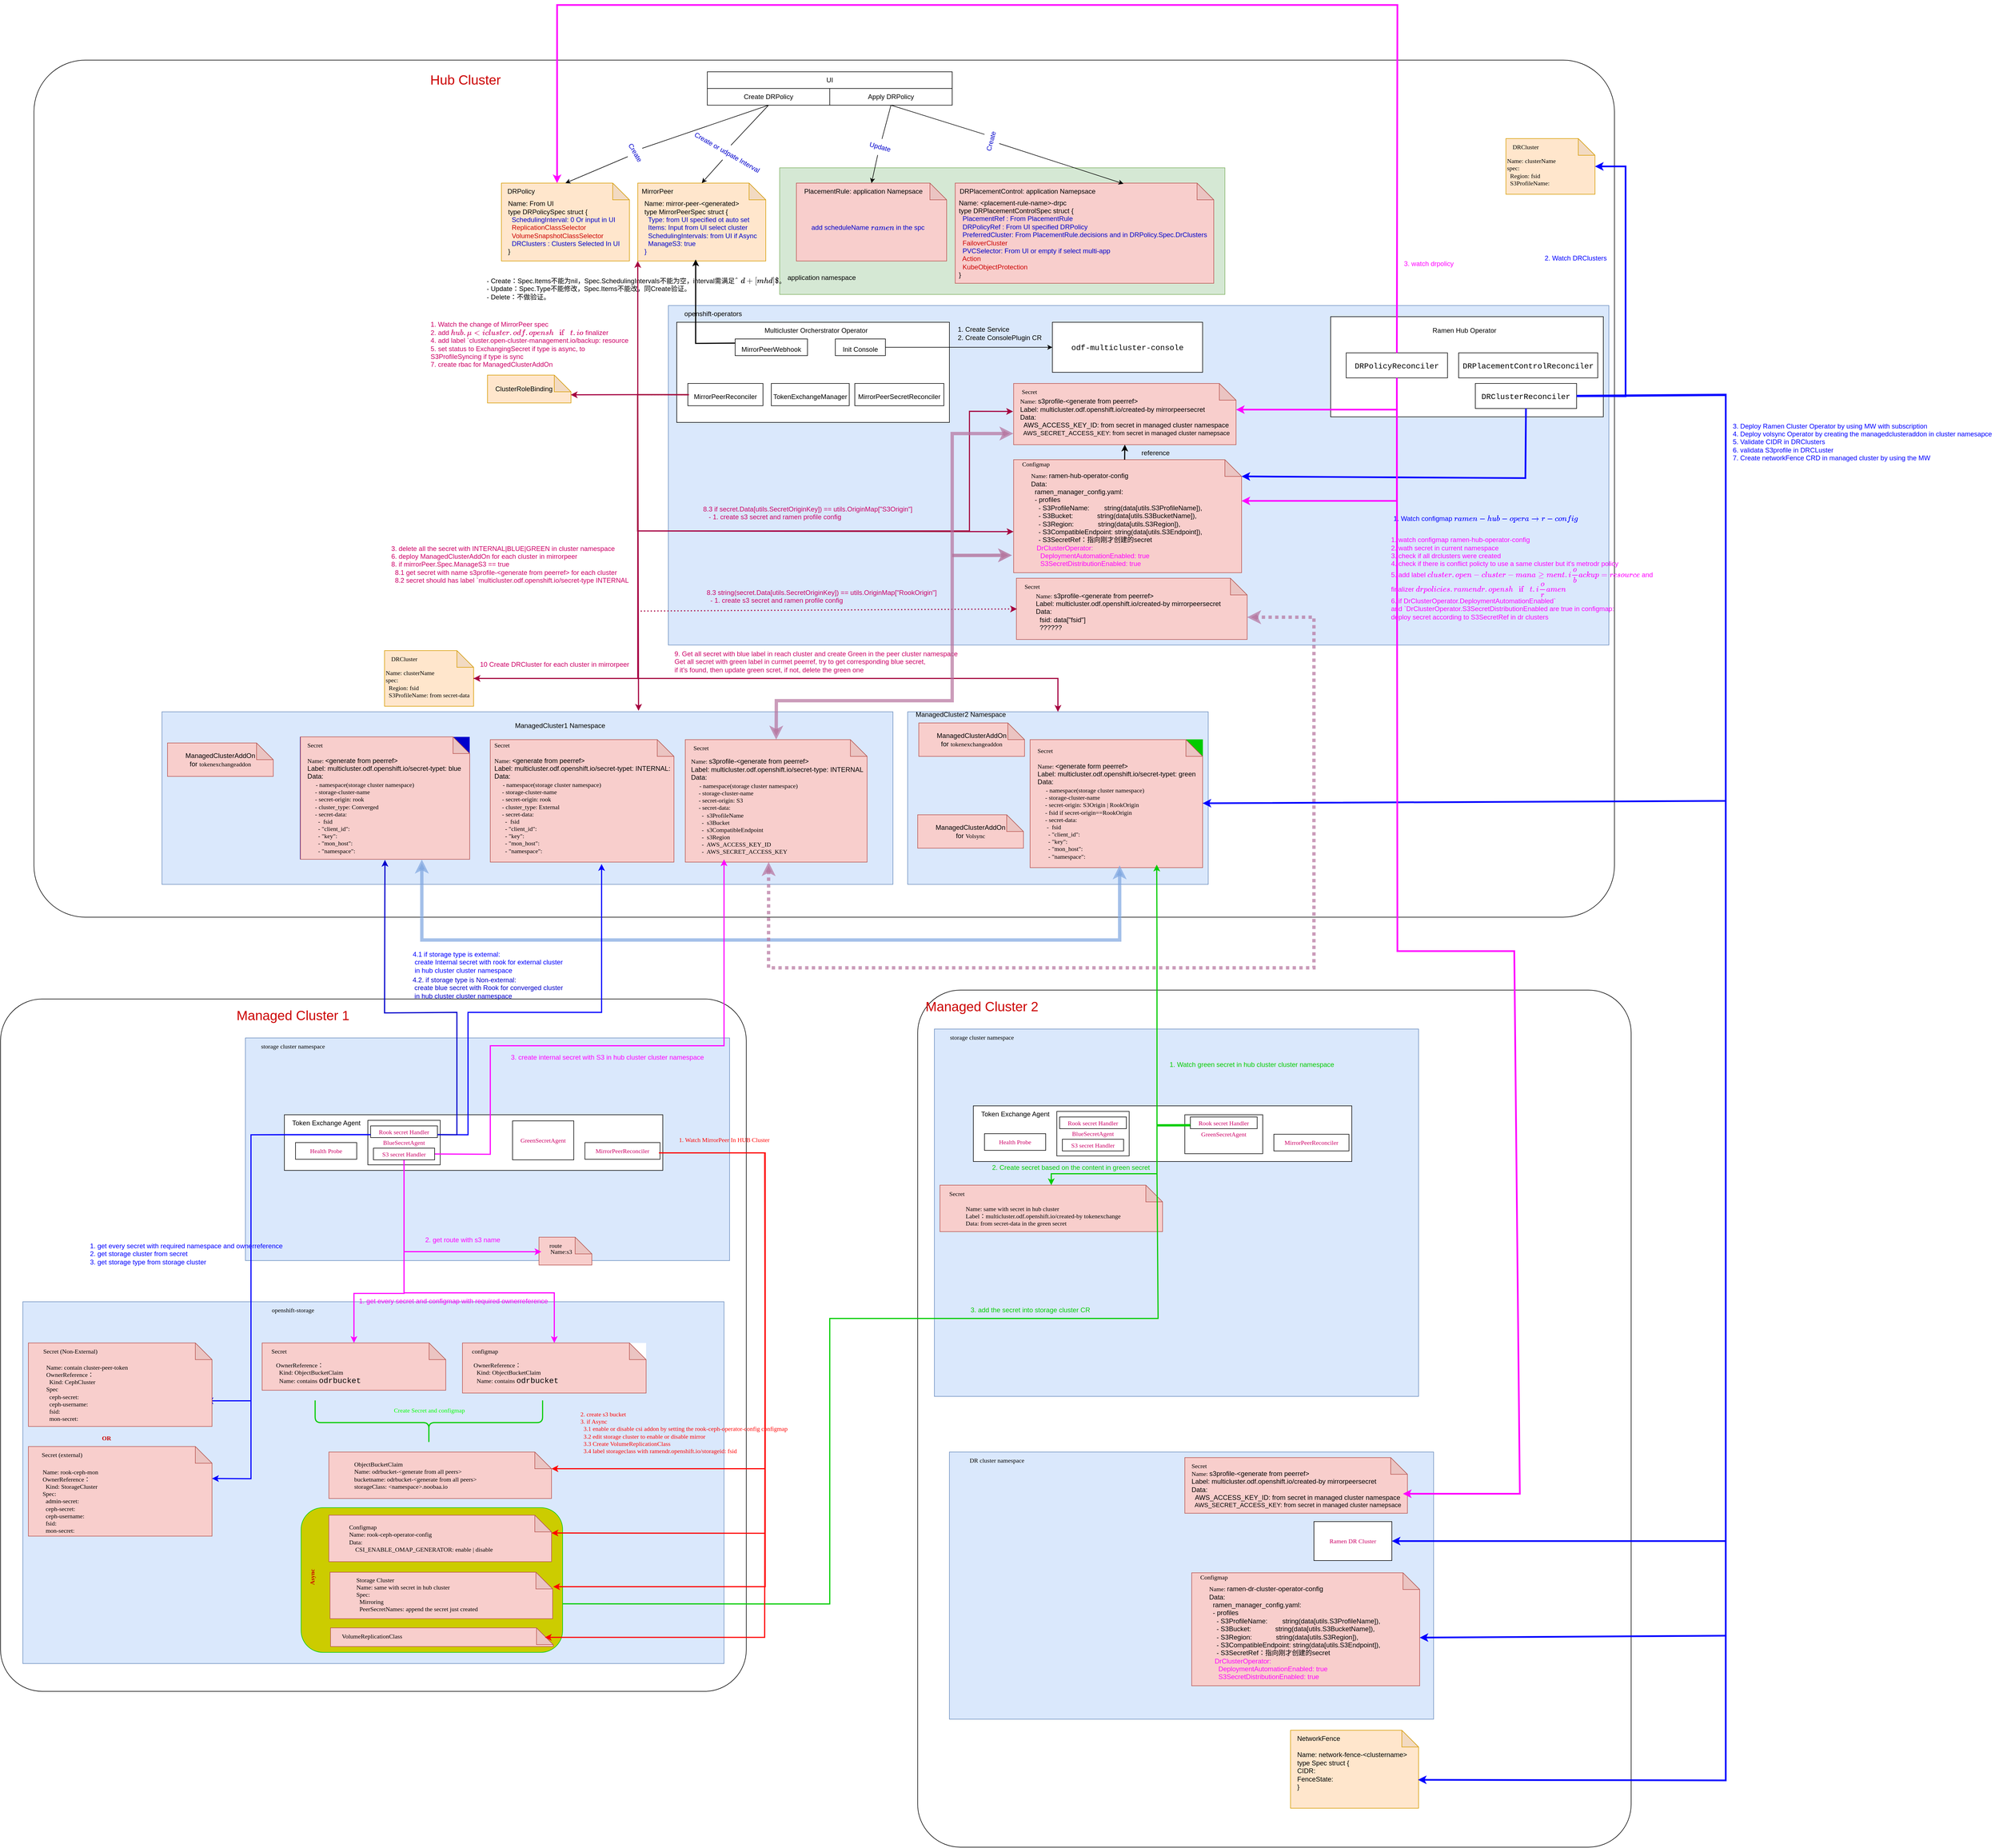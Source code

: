 <mxfile version="20.5.1" type="device"><diagram id="jIINveWOwKFRFlbjj-LH" name="Page-1"><mxGraphModel dx="3734" dy="3024" grid="1" gridSize="10" guides="1" tooltips="1" connect="1" arrows="1" fold="1" page="1" pageScale="1" pageWidth="850" pageHeight="1100" math="0" shadow="0"><root><mxCell id="0"/><mxCell id="1" parent="0"/><mxCell id="JTE-FAuTm2KnXjMH-0vw-41" value="" style="rounded=1;whiteSpace=wrap;html=1;fontColor=#CC0000;arcSize=6;" vertex="1" parent="1"><mxGeometry x="-790" y="1776" width="1340" height="1244" as="geometry"/></mxCell><mxCell id="JTE-FAuTm2KnXjMH-0vw-331" value="" style="rounded=0;whiteSpace=wrap;html=1;fillColor=#dae8fc;strokeColor=#6c8ebf;" vertex="1" parent="1"><mxGeometry x="-750" y="2320" width="1260" height="650" as="geometry"/></mxCell><mxCell id="JTE-FAuTm2KnXjMH-0vw-149" value="" style="rounded=0;whiteSpace=wrap;html=1;fillColor=#dae8fc;strokeColor=#6c8ebf;" vertex="1" parent="1"><mxGeometry x="-350" y="1846" width="870" height="400" as="geometry"/></mxCell><mxCell id="JTE-FAuTm2KnXjMH-0vw-39" value="" style="rounded=1;whiteSpace=wrap;html=1;fontColor=#CC0000;arcSize=6;" vertex="1" parent="1"><mxGeometry x="-730" y="89" width="2840" height="1540" as="geometry"/></mxCell><mxCell id="JTE-FAuTm2KnXjMH-0vw-82" value="" style="rounded=0;whiteSpace=wrap;html=1;fillColor=#dae8fc;strokeColor=#6c8ebf;" vertex="1" parent="1"><mxGeometry x="410" y="530" width="1690" height="610" as="geometry"/></mxCell><mxCell id="JTE-FAuTm2KnXjMH-0vw-42" value="" style="rounded=0;whiteSpace=wrap;html=1;fillColor=#d5e8d4;strokeColor=#82b366;" vertex="1" parent="1"><mxGeometry x="610" y="282.5" width="800" height="227.5" as="geometry"/></mxCell><mxCell id="JTE-FAuTm2KnXjMH-0vw-1" value="UI" style="rounded=0;whiteSpace=wrap;html=1;" vertex="1" parent="1"><mxGeometry x="480" y="110" width="440" height="30" as="geometry"/></mxCell><mxCell id="JTE-FAuTm2KnXjMH-0vw-2" value="Create DRPolicy" style="rounded=0;whiteSpace=wrap;html=1;" vertex="1" parent="1"><mxGeometry x="480" y="140" width="220" height="30" as="geometry"/></mxCell><mxCell id="JTE-FAuTm2KnXjMH-0vw-3" value="Apply DRPolicy" style="rounded=0;whiteSpace=wrap;html=1;" vertex="1" parent="1"><mxGeometry x="700" y="140" width="220" height="30" as="geometry"/></mxCell><mxCell id="JTE-FAuTm2KnXjMH-0vw-8" value="" style="group;" vertex="1" connectable="0" parent="1"><mxGeometry x="110" y="310" width="230" height="140" as="geometry"/></mxCell><mxCell id="JTE-FAuTm2KnXjMH-0vw-4" value="" style="shape=note;whiteSpace=wrap;html=1;backgroundOutline=1;darkOpacity=0.05;fillColor=#ffe6cc;strokeColor=#d79b00;" vertex="1" parent="JTE-FAuTm2KnXjMH-0vw-8"><mxGeometry width="230" height="140" as="geometry"/></mxCell><mxCell id="JTE-FAuTm2KnXjMH-0vw-6" value="&lt;div&gt;Name: From UI&lt;/div&gt;&lt;div&gt;type DRPolicySpec struct {&lt;/div&gt;&lt;div&gt;&lt;font color=&quot;#0000cc&quot;&gt;&lt;span style=&quot;&quot;&gt;&lt;/span&gt;&amp;nbsp; SchedulingInterval: 0 Or input in UI&lt;/font&gt;&lt;/div&gt;&lt;div&gt;&lt;font color=&quot;#cc0000&quot;&gt;&lt;span style=&quot;&quot;&gt;&lt;/span&gt;&amp;nbsp; ReplicationClassSelector&amp;nbsp;&lt;/font&gt;&lt;/div&gt;&lt;div&gt;&lt;font color=&quot;#cc0000&quot;&gt;&lt;span style=&quot;&quot;&gt;&lt;/span&gt;&amp;nbsp; VolumeSnapshotClassSelector&amp;nbsp;&lt;/font&gt;&lt;/div&gt;&lt;div&gt;&lt;font color=&quot;#0000cc&quot;&gt;&lt;span style=&quot;background-color: initial;&quot;&gt;&amp;nbsp; DRClusters : Clusters Selected In UI&lt;/span&gt;&lt;br&gt;&lt;/font&gt;&lt;/div&gt;&lt;div&gt;}&lt;/div&gt;" style="text;html=1;align=left;verticalAlign=middle;resizable=0;points=[];autosize=1;strokeColor=none;fillColor=none;" vertex="1" parent="JTE-FAuTm2KnXjMH-0vw-8"><mxGeometry x="10" y="25" width="220" height="110" as="geometry"/></mxCell><mxCell id="JTE-FAuTm2KnXjMH-0vw-7" value="&lt;font color=&quot;#000000&quot;&gt;DRPolicy&lt;/font&gt;" style="text;html=1;align=center;verticalAlign=middle;resizable=0;points=[];autosize=1;strokeColor=none;fillColor=none;fontColor=#CC0000;" vertex="1" parent="JTE-FAuTm2KnXjMH-0vw-8"><mxGeometry width="70" height="30" as="geometry"/></mxCell><mxCell id="JTE-FAuTm2KnXjMH-0vw-13" value="" style="group;" vertex="1" connectable="0" parent="1"><mxGeometry x="350" y="310" width="245" height="140" as="geometry"/></mxCell><mxCell id="JTE-FAuTm2KnXjMH-0vw-10" value="" style="shape=note;whiteSpace=wrap;html=1;backgroundOutline=1;darkOpacity=0.05;fillColor=#ffe6cc;strokeColor=#d79b00;" vertex="1" parent="JTE-FAuTm2KnXjMH-0vw-13"><mxGeometry x="5" width="230" height="140" as="geometry"/></mxCell><mxCell id="JTE-FAuTm2KnXjMH-0vw-11" value="&lt;div&gt;Name: mirror-peer-&amp;lt;generated&amp;gt;&lt;/div&gt;&lt;div&gt;type MirrorPeerSpec struct {&lt;/div&gt;&lt;div&gt;&lt;span style=&quot;&quot;&gt;&lt;/span&gt;&amp;nbsp; &lt;font color=&quot;#0000cc&quot;&gt;Type: from UI specified ot auto set&amp;nbsp;&lt;/font&gt;&lt;/div&gt;&lt;div&gt;&lt;font color=&quot;#0000cc&quot;&gt;&lt;span style=&quot;&quot;&gt;&lt;/span&gt;&amp;nbsp; Items: Input from UI select cluster&lt;/font&gt;&lt;/div&gt;&lt;div&gt;&lt;font color=&quot;#0000cc&quot;&gt;&lt;span style=&quot;&quot;&gt;&lt;/span&gt;&amp;nbsp; SchedulingIntervals: from UI if Async&lt;/font&gt;&lt;/div&gt;&lt;div&gt;&lt;font color=&quot;#0000cc&quot;&gt;&lt;span style=&quot;&quot;&gt;&lt;/span&gt;&amp;nbsp; ManageS3: true&lt;/font&gt;&lt;/div&gt;&lt;div&gt;&lt;font color=&quot;#0000cc&quot;&gt;}&lt;/font&gt;&lt;/div&gt;" style="text;html=1;align=left;verticalAlign=middle;resizable=0;points=[];autosize=1;strokeColor=none;fillColor=none;" vertex="1" parent="JTE-FAuTm2KnXjMH-0vw-13"><mxGeometry x="15" y="25" width="230" height="110" as="geometry"/></mxCell><mxCell id="JTE-FAuTm2KnXjMH-0vw-12" value="&lt;font color=&quot;#000000&quot;&gt;MirrorPeer&lt;/font&gt;" style="text;html=1;align=center;verticalAlign=middle;resizable=0;points=[];autosize=1;strokeColor=none;fillColor=none;fontColor=#CC0000;" vertex="1" parent="JTE-FAuTm2KnXjMH-0vw-13"><mxGeometry width="80" height="30" as="geometry"/></mxCell><mxCell id="JTE-FAuTm2KnXjMH-0vw-18" value="" style="endArrow=classic;html=1;rounded=0;fontColor=#0000CC;exitX=0.5;exitY=1;exitDx=0;exitDy=0;entryX=0.5;entryY=0;entryDx=0;entryDy=0;entryPerimeter=0;startArrow=none;" edge="1" parent="1" source="JTE-FAuTm2KnXjMH-0vw-21" target="JTE-FAuTm2KnXjMH-0vw-4"><mxGeometry width="50" height="50" relative="1" as="geometry"><mxPoint x="400" y="430" as="sourcePoint"/><mxPoint x="240" y="170" as="targetPoint"/></mxGeometry></mxCell><mxCell id="JTE-FAuTm2KnXjMH-0vw-20" value="" style="endArrow=classic;html=1;rounded=0;fontColor=#0000CC;exitX=0.5;exitY=1;exitDx=0;exitDy=0;entryX=0.5;entryY=0;entryDx=0;entryDy=0;entryPerimeter=0;startArrow=none;" edge="1" parent="1" source="JTE-FAuTm2KnXjMH-0vw-22" target="JTE-FAuTm2KnXjMH-0vw-10"><mxGeometry width="50" height="50" relative="1" as="geometry"><mxPoint x="400" y="430" as="sourcePoint"/><mxPoint x="450" y="380" as="targetPoint"/></mxGeometry></mxCell><mxCell id="JTE-FAuTm2KnXjMH-0vw-23" value="" style="group" vertex="1" connectable="0" parent="1"><mxGeometry x="650" y="310" width="760" height="220" as="geometry"/></mxCell><mxCell id="JTE-FAuTm2KnXjMH-0vw-24" value="" style="shape=note;whiteSpace=wrap;html=1;backgroundOutline=1;darkOpacity=0.05;fillColor=#f8cecc;strokeColor=#b85450;" vertex="1" parent="JTE-FAuTm2KnXjMH-0vw-23"><mxGeometry x="-10" width="270" height="140" as="geometry"/></mxCell><mxCell id="JTE-FAuTm2KnXjMH-0vw-25" value="&lt;font color=&quot;#0000cc&quot;&gt;add scheduleName `ramen` in the spc&lt;/font&gt;" style="text;html=1;align=left;verticalAlign=middle;resizable=0;points=[];autosize=1;strokeColor=none;fillColor=none;" vertex="1" parent="JTE-FAuTm2KnXjMH-0vw-23"><mxGeometry x="15" y="65" width="230" height="30" as="geometry"/></mxCell><mxCell id="JTE-FAuTm2KnXjMH-0vw-26" value="&lt;font color=&quot;#000000&quot;&gt;PlacementRule: application Namepsace&lt;/font&gt;" style="text;html=1;align=center;verticalAlign=middle;resizable=0;points=[];autosize=1;strokeColor=none;fillColor=none;fontColor=#CC0000;" vertex="1" parent="JTE-FAuTm2KnXjMH-0vw-23"><mxGeometry x="-10" width="240" height="30" as="geometry"/></mxCell><mxCell id="JTE-FAuTm2KnXjMH-0vw-27" value="" style="endArrow=classic;html=1;rounded=0;fontColor=#0000CC;exitX=0.5;exitY=1;exitDx=0;exitDy=0;entryX=0.5;entryY=0;entryDx=0;entryDy=0;entryPerimeter=0;startArrow=none;" edge="1" parent="1" source="JTE-FAuTm2KnXjMH-0vw-28" target="JTE-FAuTm2KnXjMH-0vw-24"><mxGeometry width="50" height="50" relative="1" as="geometry"><mxPoint x="810" y="170" as="sourcePoint"/><mxPoint x="690" y="310" as="targetPoint"/></mxGeometry></mxCell><mxCell id="JTE-FAuTm2KnXjMH-0vw-29" value="" style="group" vertex="1" connectable="0" parent="1"><mxGeometry x="920" y="310" width="490" height="207.5" as="geometry"/></mxCell><mxCell id="JTE-FAuTm2KnXjMH-0vw-30" value="" style="shape=note;whiteSpace=wrap;html=1;backgroundOutline=1;darkOpacity=0.05;fillColor=#f8cecc;strokeColor=#b85450;" vertex="1" parent="JTE-FAuTm2KnXjMH-0vw-29"><mxGeometry x="5.36" width="464.64" height="180" as="geometry"/></mxCell><mxCell id="JTE-FAuTm2KnXjMH-0vw-31" value="&lt;div&gt;&lt;span style=&quot;&quot;&gt;&lt;/span&gt;Name: &amp;lt;placement-rule-name&amp;gt;-drpc&lt;br&gt;type DRPlacementControlSpec struct {&lt;/div&gt;&lt;div&gt;&lt;font color=&quot;#0000cc&quot;&gt;&amp;nbsp; PlacementRef : From PlacementRule&lt;/font&gt;&lt;/div&gt;&lt;div&gt;&lt;font color=&quot;#0000cc&quot;&gt;&lt;span style=&quot;&quot;&gt;&lt;/span&gt;&amp;nbsp; DRPolicyRef : From UI specified DRPolicy&lt;/font&gt;&lt;/div&gt;&lt;div&gt;&lt;font color=&quot;#0000cc&quot;&gt;&lt;span style=&quot;&quot;&gt;&lt;/span&gt;&amp;nbsp; PreferredCluster: From PlacementRule.decisions and in DRPolicy.Spec.DrClusters&lt;/font&gt;&lt;/div&gt;&lt;div&gt;&lt;font color=&quot;#0000cc&quot;&gt;&lt;span style=&quot;&quot;&gt;&lt;/span&gt;&amp;nbsp; &lt;/font&gt;&lt;font color=&quot;#cc0000&quot;&gt;FailoverCluster&lt;/font&gt;&lt;font color=&quot;#0000cc&quot;&gt;&amp;nbsp;&lt;/font&gt;&lt;/div&gt;&lt;div&gt;&lt;font color=&quot;#0000cc&quot;&gt;&lt;span style=&quot;&quot;&gt;&lt;/span&gt;&amp;nbsp; PVCSelector: From UI or empty if select multi-app&lt;/font&gt;&lt;/div&gt;&lt;div&gt;&lt;font color=&quot;#0000cc&quot;&gt;&lt;span style=&quot;&quot;&gt;&lt;/span&gt;&amp;nbsp; &lt;/font&gt;&lt;font color=&quot;#cc0000&quot;&gt;Action&lt;/font&gt;&lt;/div&gt;&lt;div&gt;&lt;font color=&quot;#0000cc&quot;&gt;&lt;span style=&quot;&quot;&gt;&lt;/span&gt;&amp;nbsp; &lt;/font&gt;&lt;font color=&quot;#cc0000&quot;&gt;KubeObjectProtection&lt;/font&gt;&lt;/div&gt;&lt;div&gt;}&lt;/div&gt;" style="text;html=1;align=left;verticalAlign=middle;resizable=0;points=[];autosize=1;strokeColor=none;fillColor=none;" vertex="1" parent="JTE-FAuTm2KnXjMH-0vw-29"><mxGeometry x="10.001" y="20" width="470" height="160" as="geometry"/></mxCell><mxCell id="JTE-FAuTm2KnXjMH-0vw-32" value="&lt;font color=&quot;#000000&quot;&gt;DRPlacementControl: application Namepsace&lt;/font&gt;" style="text;html=1;align=center;verticalAlign=middle;resizable=0;points=[];autosize=1;strokeColor=none;fillColor=none;fontColor=#CC0000;" vertex="1" parent="JTE-FAuTm2KnXjMH-0vw-29"><mxGeometry x="0.003" width="270" height="30" as="geometry"/></mxCell><mxCell id="JTE-FAuTm2KnXjMH-0vw-28" value="Update" style="text;html=1;align=center;verticalAlign=middle;resizable=0;points=[];autosize=1;strokeColor=none;fillColor=none;fontColor=#0000CC;rotation=15;" vertex="1" parent="1"><mxGeometry x="760" y="230" width="60" height="30" as="geometry"/></mxCell><mxCell id="JTE-FAuTm2KnXjMH-0vw-33" value="" style="endArrow=none;html=1;rounded=0;fontColor=#0000CC;exitX=0.5;exitY=1;exitDx=0;exitDy=0;entryX=0.5;entryY=0;entryDx=0;entryDy=0;entryPerimeter=0;" edge="1" parent="1" target="JTE-FAuTm2KnXjMH-0vw-28"><mxGeometry width="50" height="50" relative="1" as="geometry"><mxPoint x="810" y="170" as="sourcePoint"/><mxPoint x="775" y="310" as="targetPoint"/></mxGeometry></mxCell><mxCell id="JTE-FAuTm2KnXjMH-0vw-22" value="Create or udpate Interval" style="text;html=1;align=center;verticalAlign=middle;resizable=0;points=[];autosize=1;strokeColor=none;fillColor=none;fontColor=#0000CC;rotation=30;" vertex="1" parent="1"><mxGeometry x="435" y="240" width="160" height="30" as="geometry"/></mxCell><mxCell id="JTE-FAuTm2KnXjMH-0vw-34" value="" style="endArrow=none;html=1;rounded=0;fontColor=#0000CC;exitX=0.5;exitY=1;exitDx=0;exitDy=0;entryX=0.5;entryY=0;entryDx=0;entryDy=0;entryPerimeter=0;" edge="1" parent="1" source="JTE-FAuTm2KnXjMH-0vw-2" target="JTE-FAuTm2KnXjMH-0vw-22"><mxGeometry width="50" height="50" relative="1" as="geometry"><mxPoint x="590" y="170" as="sourcePoint"/><mxPoint x="470" y="310" as="targetPoint"/></mxGeometry></mxCell><mxCell id="JTE-FAuTm2KnXjMH-0vw-21" value="Create" style="text;html=1;align=center;verticalAlign=middle;resizable=0;points=[];autosize=1;strokeColor=none;fillColor=none;fontColor=#0000CC;rotation=60;" vertex="1" parent="1"><mxGeometry x="320" y="240" width="60" height="30" as="geometry"/></mxCell><mxCell id="JTE-FAuTm2KnXjMH-0vw-35" value="" style="endArrow=none;html=1;rounded=0;fontColor=#0000CC;exitX=0.5;exitY=1;exitDx=0;exitDy=0;entryX=0.5;entryY=0;entryDx=0;entryDy=0;entryPerimeter=0;" edge="1" parent="1" source="JTE-FAuTm2KnXjMH-0vw-2" target="JTE-FAuTm2KnXjMH-0vw-21"><mxGeometry width="50" height="50" relative="1" as="geometry"><mxPoint x="590" y="170" as="sourcePoint"/><mxPoint x="225" y="310" as="targetPoint"/></mxGeometry></mxCell><mxCell id="JTE-FAuTm2KnXjMH-0vw-36" value="" style="endArrow=classic;html=1;rounded=0;fontColor=#CC0000;exitX=0.5;exitY=1;exitDx=0;exitDy=0;entryX=0.651;entryY=0.006;entryDx=0;entryDy=0;entryPerimeter=0;startArrow=none;" edge="1" parent="1" source="JTE-FAuTm2KnXjMH-0vw-37" target="JTE-FAuTm2KnXjMH-0vw-30"><mxGeometry width="50" height="50" relative="1" as="geometry"><mxPoint x="670" y="390" as="sourcePoint"/><mxPoint x="720" y="340" as="targetPoint"/></mxGeometry></mxCell><mxCell id="JTE-FAuTm2KnXjMH-0vw-37" value="Create" style="text;html=1;align=center;verticalAlign=middle;resizable=0;points=[];autosize=1;strokeColor=none;fillColor=none;fontColor=#0000CC;rotation=-75;" vertex="1" parent="1"><mxGeometry x="960" y="220" width="60" height="30" as="geometry"/></mxCell><mxCell id="JTE-FAuTm2KnXjMH-0vw-38" value="" style="endArrow=none;html=1;rounded=0;fontColor=#CC0000;exitX=0.5;exitY=1;exitDx=0;exitDy=0;entryX=0.651;entryY=0.006;entryDx=0;entryDy=0;entryPerimeter=0;" edge="1" parent="1" source="JTE-FAuTm2KnXjMH-0vw-3" target="JTE-FAuTm2KnXjMH-0vw-37"><mxGeometry width="50" height="50" relative="1" as="geometry"><mxPoint x="810" y="170" as="sourcePoint"/><mxPoint x="1227.841" y="311.08" as="targetPoint"/></mxGeometry></mxCell><mxCell id="JTE-FAuTm2KnXjMH-0vw-40" value="&lt;font style=&quot;font-size: 24px;&quot;&gt;Hub Cluster&lt;/font&gt;" style="text;html=1;align=center;verticalAlign=middle;resizable=0;points=[];autosize=1;strokeColor=none;fillColor=none;fontColor=#CC0000;" vertex="1" parent="1"><mxGeometry x="-30" y="105" width="150" height="40" as="geometry"/></mxCell><mxCell id="JTE-FAuTm2KnXjMH-0vw-43" value="&lt;font color=&quot;#000000&quot;&gt;application namespace&lt;/font&gt;" style="text;html=1;align=center;verticalAlign=middle;resizable=0;points=[];autosize=1;strokeColor=none;fillColor=none;fontColor=#CC0000;" vertex="1" parent="1"><mxGeometry x="610" y="465" width="150" height="30" as="geometry"/></mxCell><mxCell id="JTE-FAuTm2KnXjMH-0vw-44" value="" style="rounded=0;whiteSpace=wrap;html=1;fillColor=#dae8fc;strokeColor=#6c8ebf;" vertex="1" parent="1"><mxGeometry x="-500" y="1260" width="1313.5" height="310" as="geometry"/></mxCell><mxCell id="JTE-FAuTm2KnXjMH-0vw-45" value="&lt;font color=&quot;#000000&quot;&gt;ManagedCluster1 Namespace&lt;/font&gt;" style="text;html=1;align=center;verticalAlign=middle;resizable=0;points=[];autosize=1;strokeColor=none;fillColor=none;fontColor=#CC0000;" vertex="1" parent="1"><mxGeometry x="120" y="1270" width="190" height="30" as="geometry"/></mxCell><mxCell id="JTE-FAuTm2KnXjMH-0vw-46" value="" style="rounded=0;whiteSpace=wrap;html=1;fillColor=#dae8fc;strokeColor=#6c8ebf;" vertex="1" parent="1"><mxGeometry x="840" y="1260" width="540" height="310" as="geometry"/></mxCell><mxCell id="JTE-FAuTm2KnXjMH-0vw-47" value="&lt;span style=&quot;color: rgb(0, 0, 0);&quot;&gt;ManagedCluster2 Namespace&lt;/span&gt;" style="text;html=1;align=center;verticalAlign=middle;resizable=0;points=[];autosize=1;strokeColor=none;fillColor=none;fontColor=#CC0000;" vertex="1" parent="1"><mxGeometry x="840" y="1250" width="190" height="30" as="geometry"/></mxCell><mxCell id="JTE-FAuTm2KnXjMH-0vw-57" value="" style="group" vertex="1" connectable="0" parent="1"><mxGeometry x="425" y="560" width="490" height="180" as="geometry"/></mxCell><mxCell id="JTE-FAuTm2KnXjMH-0vw-50" value="" style="rounded=0;whiteSpace=wrap;html=1;fontColor=#000000;" vertex="1" parent="JTE-FAuTm2KnXjMH-0vw-57"><mxGeometry width="490" height="180" as="geometry"/></mxCell><mxCell id="JTE-FAuTm2KnXjMH-0vw-49" value="&lt;font style=&quot;font-size: 12px;&quot;&gt;Multicluster Orcherstrator Operator&lt;/font&gt;" style="text;html=1;align=center;verticalAlign=middle;resizable=0;points=[];autosize=1;strokeColor=none;fillColor=none;fontColor=#000000;" vertex="1" parent="JTE-FAuTm2KnXjMH-0vw-57"><mxGeometry x="145" width="210" height="30" as="geometry"/></mxCell><mxCell id="JTE-FAuTm2KnXjMH-0vw-51" value="&lt;font style=&quot;font-size: 12px;&quot;&gt;MirrorPeerReconciler&lt;/font&gt;" style="rounded=0;whiteSpace=wrap;html=1;fontSize=24;fontColor=#000000;" vertex="1" parent="JTE-FAuTm2KnXjMH-0vw-57"><mxGeometry x="20" y="110" width="135" height="40" as="geometry"/></mxCell><mxCell id="JTE-FAuTm2KnXjMH-0vw-52" value="&lt;font style=&quot;font-size: 12px;&quot;&gt;MirrorPeerSecretReconciler&lt;/font&gt;" style="rounded=0;whiteSpace=wrap;html=1;fontSize=24;fontColor=#000000;" vertex="1" parent="JTE-FAuTm2KnXjMH-0vw-57"><mxGeometry x="320" y="110" width="160" height="40" as="geometry"/></mxCell><mxCell id="JTE-FAuTm2KnXjMH-0vw-53" value="&lt;font style=&quot;font-size: 12px;&quot;&gt;MirrorPeerWebhook&lt;/font&gt;" style="rounded=0;whiteSpace=wrap;html=1;fontSize=24;fontColor=#000000;" vertex="1" parent="JTE-FAuTm2KnXjMH-0vw-57"><mxGeometry x="105" y="30" width="130" height="30" as="geometry"/></mxCell><mxCell id="JTE-FAuTm2KnXjMH-0vw-54" value="&lt;font style=&quot;font-size: 12px;&quot;&gt;Init Console&lt;/font&gt;" style="rounded=0;whiteSpace=wrap;html=1;fontSize=24;fontColor=#000000;" vertex="1" parent="JTE-FAuTm2KnXjMH-0vw-57"><mxGeometry x="285" y="30" width="90" height="30" as="geometry"/></mxCell><mxCell id="JTE-FAuTm2KnXjMH-0vw-55" value="&lt;font style=&quot;font-size: 12px;&quot;&gt;TokenExchangeManager&lt;/font&gt;" style="rounded=0;whiteSpace=wrap;html=1;fontSize=24;fontColor=#000000;" vertex="1" parent="JTE-FAuTm2KnXjMH-0vw-57"><mxGeometry x="170" y="110" width="140" height="40" as="geometry"/></mxCell><mxCell id="JTE-FAuTm2KnXjMH-0vw-58" value="" style="endArrow=classic;html=1;rounded=0;fontSize=12;fontColor=#000000;entryX=0.409;entryY=1.021;entryDx=0;entryDy=0;entryPerimeter=0;exitX=0;exitY=0.25;exitDx=0;exitDy=0;fillColor=#f0a30a;strokeColor=#000000;strokeWidth=2;" edge="1" parent="1" source="JTE-FAuTm2KnXjMH-0vw-53" target="JTE-FAuTm2KnXjMH-0vw-11"><mxGeometry width="50" height="50" relative="1" as="geometry"><mxPoint x="610" y="520" as="sourcePoint"/><mxPoint x="660" y="470" as="targetPoint"/><Array as="points"><mxPoint x="459" y="598"/></Array></mxGeometry></mxCell><mxCell id="JTE-FAuTm2KnXjMH-0vw-60" value="&lt;div&gt;&amp;nbsp; - Create：Spec.Items不能为nil，Spec.SchedulingIntervals不能为空，interval需满足`^\d+[mhd]$`。&lt;/div&gt;&lt;div&gt;&amp;nbsp; - Update：Spec.Type不能修改，Spec.Items不能改，同Create验证。&lt;/div&gt;&lt;div&gt;&amp;nbsp; - Delete：不做验证。&lt;/div&gt;" style="text;html=1;align=left;verticalAlign=middle;resizable=0;points=[];autosize=1;strokeColor=none;fillColor=none;fontSize=12;fontColor=#000000;" vertex="1" parent="1"><mxGeometry x="75" y="470" width="550" height="60" as="geometry"/></mxCell><mxCell id="JTE-FAuTm2KnXjMH-0vw-62" value="&lt;div style=&quot;text-align: start;&quot;&gt;&lt;span style=&quot;background-color: initial; font-size: 14px;&quot;&gt;&lt;font face=&quot;Menlo, Monaco, Courier New, monospace&quot;&gt;odf-multicluster-console&lt;/font&gt;&lt;/span&gt;&lt;/div&gt;" style="rounded=0;whiteSpace=wrap;html=1;fontSize=12;fontColor=#000000;" vertex="1" parent="1"><mxGeometry x="1100" y="560" width="270" height="90" as="geometry"/></mxCell><mxCell id="JTE-FAuTm2KnXjMH-0vw-63" value="" style="endArrow=classic;html=1;rounded=0;fontSize=12;fontColor=#000000;exitX=1;exitY=0.5;exitDx=0;exitDy=0;entryX=0;entryY=0.5;entryDx=0;entryDy=0;" edge="1" parent="1" source="JTE-FAuTm2KnXjMH-0vw-54" target="JTE-FAuTm2KnXjMH-0vw-62"><mxGeometry width="50" height="50" relative="1" as="geometry"><mxPoint x="940" y="520" as="sourcePoint"/><mxPoint x="990" y="470" as="targetPoint"/></mxGeometry></mxCell><mxCell id="JTE-FAuTm2KnXjMH-0vw-64" value="&lt;div style=&quot;text-align: left;&quot;&gt;&lt;span style=&quot;background-color: initial;&quot;&gt;1. Create Service&lt;/span&gt;&lt;/div&gt;&lt;div style=&quot;text-align: left;&quot;&gt;&lt;span style=&quot;background-color: initial;&quot;&gt;2. Create ConsolePlugin CR&lt;/span&gt;&lt;/div&gt;" style="text;html=1;align=center;verticalAlign=middle;resizable=0;points=[];autosize=1;strokeColor=none;fillColor=none;fontSize=12;fontColor=#000000;" vertex="1" parent="1"><mxGeometry x="920" y="560" width="170" height="40" as="geometry"/></mxCell><mxCell id="JTE-FAuTm2KnXjMH-0vw-65" value="" style="endArrow=classic;html=1;rounded=0;fontSize=12;fontColor=#000000;exitX=0;exitY=0.5;exitDx=0;exitDy=0;entryX=0;entryY=1;entryDx=0;entryDy=0;entryPerimeter=0;fillColor=#d80073;strokeColor=#A50040;strokeWidth=2;" edge="1" parent="1" source="JTE-FAuTm2KnXjMH-0vw-51" target="JTE-FAuTm2KnXjMH-0vw-10"><mxGeometry width="50" height="50" relative="1" as="geometry"><mxPoint x="590" y="610" as="sourcePoint"/><mxPoint x="640" y="560" as="targetPoint"/><Array as="points"><mxPoint x="355" y="690"/></Array></mxGeometry></mxCell><mxCell id="JTE-FAuTm2KnXjMH-0vw-66" value="&lt;div style=&quot;text-align: left;&quot;&gt;&lt;span style=&quot;background-color: initial;&quot;&gt;&lt;font color=&quot;#cc0066&quot;&gt;1. Watch the change of MirrorPeer spec&lt;/font&gt;&lt;/span&gt;&lt;/div&gt;&lt;div style=&quot;text-align: left;&quot;&gt;&lt;span style=&quot;background-color: initial;&quot;&gt;&lt;font color=&quot;#cc0066&quot;&gt;2. add&amp;nbsp;`hub.multicluster.odf.openshift.io` finalizer&lt;/font&gt;&lt;/span&gt;&lt;/div&gt;&lt;div style=&quot;text-align: left;&quot;&gt;&lt;font color=&quot;#cc0066&quot;&gt;&lt;span style=&quot;background-color: initial;&quot;&gt;4. add label `&lt;/span&gt;&lt;span style=&quot;background-color: initial;&quot;&gt;cluster.open-cluster-management.io/backup: resource&lt;/span&gt;&lt;/font&gt;&lt;/div&gt;&lt;div style=&quot;text-align: left;&quot;&gt;&lt;font color=&quot;#cc0066&quot;&gt;&lt;span style=&quot;background-color: initial;&quot;&gt;5. set status to&amp;nbsp;&lt;/span&gt;&lt;/font&gt;&lt;span style=&quot;color: rgb(204, 0, 102); background-color: initial;&quot;&gt;ExchangingSecret if type is async, to&amp;nbsp;&lt;/span&gt;&lt;/div&gt;&lt;div style=&quot;text-align: left;&quot;&gt;&lt;span style=&quot;background-color: initial;&quot;&gt;&lt;font color=&quot;#cc0066&quot;&gt;S3ProfileSyncing if type is sync&lt;/font&gt;&lt;/span&gt;&lt;/div&gt;&lt;div style=&quot;text-align: left;&quot;&gt;&lt;span style=&quot;background-color: initial; color: rgb(204, 0, 102);&quot;&gt;7. create rbac for&amp;nbsp;&lt;/span&gt;&lt;span style=&quot;background-color: initial; color: rgb(204, 0, 102);&quot;&gt;ManagedClusterAddOn&lt;/span&gt;&lt;br&gt;&lt;/div&gt;" style="text;html=1;align=center;verticalAlign=middle;resizable=0;points=[];autosize=1;strokeColor=none;fillColor=none;fontSize=12;fontColor=#000000;" vertex="1" parent="1"><mxGeometry x="-30" y="550" width="380" height="100" as="geometry"/></mxCell><mxCell id="JTE-FAuTm2KnXjMH-0vw-67" value="" style="endArrow=classic;html=1;rounded=0;fontSize=12;fontColor=#000000;exitX=0;exitY=0.5;exitDx=0;exitDy=0;fillColor=#d80073;strokeColor=#A50040;strokeWidth=2;entryX=0.652;entryY=-0.006;entryDx=0;entryDy=0;entryPerimeter=0;" edge="1" parent="1"><mxGeometry width="50" height="50" relative="1" as="geometry"><mxPoint x="445.0" y="690" as="sourcePoint"/><mxPoint x="356.402" y="1258.14" as="targetPoint"/><Array as="points"><mxPoint x="355" y="690"/></Array></mxGeometry></mxCell><mxCell id="JTE-FAuTm2KnXjMH-0vw-68" value="&lt;div style=&quot;text-align: left;&quot;&gt;&lt;font color=&quot;#cc0066&quot;&gt;3. delete all the secret with INTERNAL|BLUE|GREEN in cluster namespace&lt;br&gt;&lt;/font&gt;&lt;div&gt;&lt;span style=&quot;background-color: initial;&quot;&gt;&lt;font color=&quot;#cc0066&quot;&gt;6. deploy&amp;nbsp;&lt;/font&gt;&lt;/span&gt;&lt;span style=&quot;color: rgb(204, 0, 102); background-color: initial;&quot;&gt;ManagedClusterAddOn for each cluster in mirrorpeer&lt;/span&gt;&lt;/div&gt;&lt;div&gt;&lt;font color=&quot;#cc0066&quot;&gt;8. if&amp;nbsp;&lt;/font&gt;&lt;span style=&quot;background-color: initial;&quot;&gt;&lt;font color=&quot;#cc0066&quot;&gt;mirrorPeer.Spec.ManageS3 == true&lt;/font&gt;&lt;/span&gt;&lt;/div&gt;&lt;div&gt;&lt;span style=&quot;background-color: initial;&quot;&gt;&lt;font color=&quot;#cc0066&quot;&gt;&amp;nbsp; 8.1 get secret with name s3profile-&amp;lt;generate from peerref&amp;gt; for each cluster&lt;/font&gt;&lt;/span&gt;&lt;/div&gt;&lt;div&gt;&lt;span style=&quot;background-color: initial;&quot;&gt;&lt;font color=&quot;#cc0066&quot;&gt;&amp;nbsp; 8.2 secret should has label `&lt;/font&gt;&lt;/span&gt;&lt;span style=&quot;background-color: initial;&quot;&gt;&lt;font color=&quot;#cc0066&quot;&gt;multicluster.odf.openshift.io/secret-type INTERNAL&lt;/font&gt;&lt;/span&gt;&lt;/div&gt;&lt;/div&gt;" style="text;html=1;align=center;verticalAlign=middle;resizable=0;points=[];autosize=1;strokeColor=none;fillColor=none;fontSize=12;fontColor=#000000;" vertex="1" parent="1"><mxGeometry x="-100" y="950" width="450" height="90" as="geometry"/></mxCell><mxCell id="JTE-FAuTm2KnXjMH-0vw-70" value="" style="endArrow=classic;html=1;rounded=0;fontSize=12;fontColor=#000000;exitX=0;exitY=0.5;exitDx=0;exitDy=0;entryX=0.5;entryY=0;entryDx=0;entryDy=0;fillColor=#d80073;strokeColor=#A50040;strokeWidth=2;" edge="1" parent="1" target="JTE-FAuTm2KnXjMH-0vw-46"><mxGeometry width="50" height="50" relative="1" as="geometry"><mxPoint x="446.72" y="690.31" as="sourcePoint"/><mxPoint x="1110" y="1000" as="targetPoint"/><Array as="points"><mxPoint x="355" y="690"/><mxPoint x="355" y="1200"/><mxPoint x="1110" y="1200"/></Array></mxGeometry></mxCell><mxCell id="JTE-FAuTm2KnXjMH-0vw-73" value="" style="rounded=0;whiteSpace=wrap;html=1;fontFamily=Verdana;fontSize=11;fontColor=#CC0066;" vertex="1" parent="1"><mxGeometry x="-280" y="1984" width="680" height="100" as="geometry"/></mxCell><mxCell id="JTE-FAuTm2KnXjMH-0vw-74" value="&lt;span style=&quot;color: rgb(204, 0, 102); text-align: left;&quot;&gt;&lt;font color=&quot;#000000&quot;&gt;ManagedClusterAddOn&lt;br&gt;for&amp;nbsp;&lt;/font&gt;&lt;/span&gt;&lt;font style=&quot;font-family: Verdana; font-size: 11px;&quot; color=&quot;#000000&quot;&gt;tokenexchangeaddon&lt;/font&gt;" style="shape=note;whiteSpace=wrap;html=1;backgroundOutline=1;darkOpacity=0.05;fillColor=#f8cecc;strokeColor=#b85450;" vertex="1" parent="1"><mxGeometry x="-490" y="1316" width="190" height="60" as="geometry"/></mxCell><mxCell id="JTE-FAuTm2KnXjMH-0vw-75" value="" style="group;" vertex="1" connectable="0" parent="1"><mxGeometry x="85" y="655" width="150" height="50" as="geometry"/></mxCell><mxCell id="JTE-FAuTm2KnXjMH-0vw-76" value="" style="shape=note;whiteSpace=wrap;html=1;backgroundOutline=1;darkOpacity=0.05;fillColor=#ffe6cc;strokeColor=#d79b00;" vertex="1" parent="JTE-FAuTm2KnXjMH-0vw-75"><mxGeometry width="150" height="50" as="geometry"/></mxCell><mxCell id="JTE-FAuTm2KnXjMH-0vw-78" value="&lt;font color=&quot;#000000&quot;&gt;ClusterRoleBinding&lt;/font&gt;" style="text;html=1;align=center;verticalAlign=middle;resizable=0;points=[];autosize=1;strokeColor=none;fillColor=none;fontColor=#CC0000;" vertex="1" parent="JTE-FAuTm2KnXjMH-0vw-75"><mxGeometry y="10" width="130" height="30" as="geometry"/></mxCell><mxCell id="JTE-FAuTm2KnXjMH-0vw-80" value="" style="endArrow=classic;html=1;rounded=0;fontSize=12;fontColor=#000000;exitX=0;exitY=0.5;exitDx=0;exitDy=0;entryX=0.997;entryY=0.708;entryDx=0;entryDy=0;entryPerimeter=0;fillColor=#d80073;strokeColor=#A50040;strokeWidth=2;" edge="1" parent="1"><mxGeometry width="50" height="50" relative="1" as="geometry"><mxPoint x="445" y="690" as="sourcePoint"/><mxPoint x="234.55" y="690.4" as="targetPoint"/><Array as="points"/></mxGeometry></mxCell><mxCell id="JTE-FAuTm2KnXjMH-0vw-83" value="&lt;span style=&quot;color: rgb(0, 0, 0);&quot;&gt;openshift-operators&lt;/span&gt;" style="text;html=1;align=center;verticalAlign=middle;resizable=0;points=[];autosize=1;strokeColor=none;fillColor=none;fontColor=#CC0000;" vertex="1" parent="1"><mxGeometry x="425" y="530" width="130" height="30" as="geometry"/></mxCell><mxCell id="JTE-FAuTm2KnXjMH-0vw-85" value="" style="rounded=0;whiteSpace=wrap;html=1;fontColor=#000000;" vertex="1" parent="1"><mxGeometry x="1600" y="550" width="490" height="180" as="geometry"/></mxCell><mxCell id="JTE-FAuTm2KnXjMH-0vw-86" value="&lt;font style=&quot;font-size: 12px;&quot;&gt;Ramen Hub Operator&lt;/font&gt;" style="text;html=1;align=center;verticalAlign=middle;resizable=0;points=[];autosize=1;strokeColor=none;fillColor=none;fontColor=#000000;" vertex="1" parent="1"><mxGeometry x="1770" y="560" width="140" height="30" as="geometry"/></mxCell><mxCell id="JTE-FAuTm2KnXjMH-0vw-95" value="" style="group" vertex="1" connectable="0" parent="1"><mxGeometry x="1030" y="670" width="400" height="110" as="geometry"/></mxCell><mxCell id="JTE-FAuTm2KnXjMH-0vw-92" value="" style="shape=note;whiteSpace=wrap;html=1;backgroundOutline=1;darkOpacity=0.05;fillColor=#f8cecc;strokeColor=#b85450;" vertex="1" parent="JTE-FAuTm2KnXjMH-0vw-95"><mxGeometry x="0.36" width="399.64" height="110" as="geometry"/></mxCell><mxCell id="JTE-FAuTm2KnXjMH-0vw-93" value="Secret&lt;span style=&quot;color: rgb(204, 0, 102); font-family: Helvetica; font-size: 12px; text-align: left;&quot;&gt;&amp;nbsp;&lt;/span&gt;" style="text;html=1;align=center;verticalAlign=middle;resizable=0;points=[];autosize=1;strokeColor=none;fillColor=none;fontSize=11;fontFamily=Verdana;fontColor=#000000;" vertex="1" parent="JTE-FAuTm2KnXjMH-0vw-95"><mxGeometry x="0.36" width="60" height="30" as="geometry"/></mxCell><mxCell id="JTE-FAuTm2KnXjMH-0vw-94" value="&lt;div style=&quot;text-align: left;&quot;&gt;&lt;span style=&quot;background-color: initial;&quot;&gt;Name:&amp;nbsp;&lt;/span&gt;&lt;span style=&quot;background-color: initial; font-family: Helvetica; font-size: 12px;&quot;&gt;s3profile-&amp;lt;generate from peerref&amp;gt;&lt;/span&gt;&lt;/div&gt;&lt;span style=&quot;font-family: Helvetica; font-size: 12px;&quot;&gt;&lt;div style=&quot;text-align: left;&quot;&gt;&lt;span style=&quot;background-color: initial;&quot;&gt;Label:&amp;nbsp;&lt;/span&gt;&lt;font style=&quot;background-color: initial; font-size: 11px;&quot; face=&quot;Helvetica&quot;&gt;&lt;span style=&quot;font-size: 12px;&quot;&gt;multicluster.odf.openshift.io/created-by mirrorpeersecret&lt;/span&gt;&lt;/font&gt;&lt;/div&gt;&lt;/span&gt;&lt;font face=&quot;Helvetica&quot;&gt;&lt;div style=&quot;text-align: left;&quot;&gt;&lt;span style=&quot;font-size: 12px; background-color: initial;&quot;&gt;Data:&lt;/span&gt;&lt;/div&gt;&lt;span style=&quot;font-size: 12px;&quot;&gt;&lt;div style=&quot;text-align: left;&quot;&gt;&lt;span style=&quot;background-color: initial;&quot;&gt;&amp;nbsp; AWS_ACCESS_KEY_ID: from secret in managed cluster namespace&lt;/span&gt;&lt;/div&gt;&lt;/span&gt;&lt;div style=&quot;text-align: left;&quot;&gt;&lt;span style=&quot;background-color: initial;&quot;&gt;&amp;nbsp; AWS_SECRET_ACCESS_KEY: from secret in managed cluster namepsace&lt;/span&gt;&lt;/div&gt;&lt;/font&gt;" style="text;html=1;align=center;verticalAlign=middle;resizable=0;points=[];autosize=1;strokeColor=none;fillColor=none;fontSize=11;fontFamily=Verdana;fontColor=#000000;" vertex="1" parent="JTE-FAuTm2KnXjMH-0vw-95"><mxGeometry y="20" width="400" height="80" as="geometry"/></mxCell><mxCell id="JTE-FAuTm2KnXjMH-0vw-97" value="" style="group" vertex="1" connectable="0" parent="1"><mxGeometry x="1030" y="820" width="410" height="190" as="geometry"/></mxCell><mxCell id="JTE-FAuTm2KnXjMH-0vw-98" value="" style="shape=note;whiteSpace=wrap;html=1;backgroundOutline=1;darkOpacity=0.05;fillColor=#f8cecc;strokeColor=#b85450;" vertex="1" parent="JTE-FAuTm2KnXjMH-0vw-97"><mxGeometry x="0.36" y="-13" width="409.64" height="203" as="geometry"/></mxCell><mxCell id="JTE-FAuTm2KnXjMH-0vw-100" value="&lt;div style=&quot;text-align: left;&quot;&gt;&lt;span style=&quot;background-color: initial;&quot;&gt;Name:&amp;nbsp;&lt;/span&gt;&lt;span style=&quot;font-family: Helvetica; background-color: initial; font-size: 12px;&quot;&gt;ramen-hub-operator-config&lt;/span&gt;&lt;/div&gt;&lt;span style=&quot;font-family: Helvetica; font-size: 12px;&quot;&gt;&lt;div style=&quot;text-align: left;&quot;&gt;&lt;span style=&quot;background-color: initial;&quot;&gt;Data:&lt;/span&gt;&lt;br&gt;&lt;/div&gt;&lt;/span&gt;&lt;font face=&quot;Helvetica&quot;&gt;&lt;div style=&quot;text-align: left;&quot;&gt;&lt;span style=&quot;background-color: initial;&quot;&gt;&lt;span style=&quot;font-size: 12px;&quot;&gt;&amp;nbsp; ramen_manager_config.yaml:&amp;nbsp;&lt;/span&gt;&lt;br&gt;&lt;div style=&quot;font-size: 12px;&quot;&gt;&amp;nbsp; - profiles&lt;/div&gt;&lt;div style=&quot;font-size: 12px;&quot;&gt;&amp;nbsp; &amp;nbsp; - S3ProfileName:&amp;nbsp; &amp;nbsp; &amp;nbsp; &amp;nbsp; string(data[utils.S3ProfileName]),&lt;/div&gt;&lt;div style=&quot;font-size: 12px;&quot;&gt;&lt;span style=&quot;&quot;&gt;&lt;/span&gt;&amp;nbsp; &amp;nbsp; - S3Bucket:&amp;nbsp; &amp;nbsp; &amp;nbsp; &amp;nbsp; &amp;nbsp; &amp;nbsp; &amp;nbsp;string(data[utils.S3BucketName]),&lt;/div&gt;&lt;div style=&quot;font-size: 12px;&quot;&gt;&lt;span style=&quot;&quot;&gt;&lt;/span&gt;&amp;nbsp; &amp;nbsp; - S3Region:&amp;nbsp; &amp;nbsp; &amp;nbsp; &amp;nbsp; &amp;nbsp; &amp;nbsp; &amp;nbsp;string(data[utils.S3Region]),&lt;/div&gt;&lt;div style=&quot;font-size: 12px;&quot;&gt;&lt;span style=&quot;&quot;&gt;&lt;/span&gt;&amp;nbsp; &amp;nbsp; - S3CompatibleEndpoint: string(data[utils.S3Endpoint]),&lt;/div&gt;&lt;div style=&quot;font-size: 12px;&quot;&gt;&lt;span style=&quot;&quot;&gt;&lt;/span&gt;&amp;nbsp; &amp;nbsp; - S3SecretRef：指向刚才创建的secret&lt;/div&gt;&lt;div style=&quot;&quot;&gt;&lt;font color=&quot;#ff00ff&quot;&gt;&lt;span style=&quot;font-size: 12px;&quot;&gt;&amp;nbsp; &amp;nbsp;&lt;/span&gt;&lt;span style=&quot;background-color: initial; font-size: 12px;&quot;&gt;DrClusterOperator:&lt;br&gt;&amp;nbsp; &amp;nbsp; &amp;nbsp;&lt;/span&gt;&lt;span style=&quot;background-color: initial; font-size: 12px;&quot;&gt;DeploymentAutomationEnabled: true&lt;br&gt;&amp;nbsp; &amp;nbsp; &amp;nbsp;&lt;/span&gt;&lt;span style=&quot;background-color: initial; font-size: 12px;&quot;&gt;S3SecretDistributionEnabled: true&lt;/span&gt;&lt;/font&gt;&lt;/div&gt;&lt;/span&gt;&lt;/div&gt;&lt;/font&gt;" style="text;html=1;align=center;verticalAlign=middle;resizable=0;points=[];autosize=1;strokeColor=none;fillColor=none;fontSize=11;fontFamily=Verdana;fontColor=#000000;" vertex="1" parent="JTE-FAuTm2KnXjMH-0vw-97"><mxGeometry x="20" y="-0.004" width="330" height="190" as="geometry"/></mxCell><mxCell id="JTE-FAuTm2KnXjMH-0vw-99" value="Configmap" style="text;html=1;align=center;verticalAlign=middle;resizable=0;points=[];autosize=1;strokeColor=none;fillColor=none;fontSize=11;fontFamily=Verdana;fontColor=#000000;" vertex="1" parent="JTE-FAuTm2KnXjMH-0vw-97"><mxGeometry x="0.36" y="-20" width="80" height="30" as="geometry"/></mxCell><mxCell id="JTE-FAuTm2KnXjMH-0vw-101" value="" style="endArrow=classic;html=1;rounded=0;strokeColor=#000000;strokeWidth=2;fontFamily=Verdana;fontSize=11;fontColor=#000000;exitX=0.487;exitY=0;exitDx=0;exitDy=0;exitPerimeter=0;entryX=0.5;entryY=1;entryDx=0;entryDy=0;entryPerimeter=0;" edge="1" parent="1" source="JTE-FAuTm2KnXjMH-0vw-98" target="JTE-FAuTm2KnXjMH-0vw-92"><mxGeometry width="50" height="50" relative="1" as="geometry"><mxPoint x="1180" y="680" as="sourcePoint"/><mxPoint x="1230" y="630" as="targetPoint"/></mxGeometry></mxCell><mxCell id="JTE-FAuTm2KnXjMH-0vw-102" value="&lt;div style=&quot;text-align: left;&quot;&gt;reference&lt;/div&gt;" style="text;html=1;align=center;verticalAlign=middle;resizable=0;points=[];autosize=1;strokeColor=none;fillColor=none;fontSize=12;fontColor=#000000;" vertex="1" parent="1"><mxGeometry x="1250" y="780" width="70" height="30" as="geometry"/></mxCell><mxCell id="JTE-FAuTm2KnXjMH-0vw-103" value="" style="endArrow=classic;html=1;rounded=0;fontSize=12;fontColor=#000000;exitX=0;exitY=0.5;exitDx=0;exitDy=0;entryX=-0.003;entryY=0.637;entryDx=0;entryDy=0;fillColor=#d80073;strokeColor=#A50040;strokeWidth=2;entryPerimeter=0;" edge="1" parent="1"><mxGeometry width="50" height="50" relative="1" as="geometry"><mxPoint x="446.72" y="690.31" as="sourcePoint"/><mxPoint x="1030.131" y="936.311" as="targetPoint"/><Array as="points"><mxPoint x="355" y="690"/><mxPoint x="355" y="935"/></Array></mxGeometry></mxCell><mxCell id="JTE-FAuTm2KnXjMH-0vw-104" value="" style="endArrow=classic;html=1;rounded=0;fontSize=12;fontColor=#000000;exitX=0;exitY=0.5;exitDx=0;exitDy=0;entryX=-0.004;entryY=0.379;entryDx=0;entryDy=0;fillColor=#d80073;strokeColor=#A50040;strokeWidth=2;entryPerimeter=0;" edge="1" parent="1"><mxGeometry width="50" height="50" relative="1" as="geometry"><mxPoint x="446.36" y="690.31" as="sourcePoint"/><mxPoint x="1029.4" y="720.32" as="targetPoint"/><Array as="points"><mxPoint x="354.64" y="690"/><mxPoint x="354.64" y="935"/><mxPoint x="791" y="935"/><mxPoint x="951" y="935"/><mxPoint x="951" y="720"/></Array></mxGeometry></mxCell><mxCell id="JTE-FAuTm2KnXjMH-0vw-107" value="&lt;div style=&quot;text-align: left;&quot;&gt;&lt;font color=&quot;#cc0066&quot;&gt;8.3 if secret.Data[utils.SecretOriginKey]) == utils.OriginMap[&quot;S3Origin&quot;]&lt;br&gt;&amp;nbsp; &amp;nbsp;- 1. create s3 secret and ramen profile config&lt;/font&gt;&lt;/div&gt;&lt;div style=&quot;text-align: left;&quot;&gt;&lt;br&gt;&lt;/div&gt;" style="text;html=1;align=center;verticalAlign=middle;resizable=0;points=[];autosize=1;strokeColor=none;fillColor=none;fontSize=12;fontColor=#000000;" vertex="1" parent="1"><mxGeometry x="460" y="880" width="400" height="60" as="geometry"/></mxCell><mxCell id="JTE-FAuTm2KnXjMH-0vw-108" value="" style="group" vertex="1" connectable="0" parent="1"><mxGeometry x="1035" y="1020" width="415" height="110" as="geometry"/></mxCell><mxCell id="JTE-FAuTm2KnXjMH-0vw-109" value="" style="shape=note;whiteSpace=wrap;html=1;backgroundOutline=1;darkOpacity=0.05;fillColor=#f8cecc;strokeColor=#b85450;" vertex="1" parent="JTE-FAuTm2KnXjMH-0vw-108"><mxGeometry x="0.373" width="414.627" height="110" as="geometry"/></mxCell><mxCell id="JTE-FAuTm2KnXjMH-0vw-110" value="Secret&lt;span style=&quot;color: rgb(204, 0, 102); font-family: Helvetica; font-size: 12px; text-align: left;&quot;&gt;&amp;nbsp;&lt;/span&gt;" style="text;html=1;align=center;verticalAlign=middle;resizable=0;points=[];autosize=1;strokeColor=none;fillColor=none;fontSize=11;fontFamily=Verdana;fontColor=#000000;" vertex="1" parent="JTE-FAuTm2KnXjMH-0vw-108"><mxGeometry x="0.373" width="60" height="30" as="geometry"/></mxCell><mxCell id="JTE-FAuTm2KnXjMH-0vw-111" value="&lt;div style=&quot;text-align: left;&quot;&gt;&lt;span style=&quot;background-color: initial;&quot;&gt;Name:&amp;nbsp;&lt;/span&gt;&lt;span style=&quot;background-color: initial; font-family: Helvetica; font-size: 12px;&quot;&gt;s3profile-&amp;lt;generate from peerref&amp;gt;&lt;/span&gt;&lt;/div&gt;&lt;span style=&quot;font-family: Helvetica; font-size: 12px;&quot;&gt;&lt;div style=&quot;text-align: left;&quot;&gt;&lt;span style=&quot;background-color: initial;&quot;&gt;Label:&amp;nbsp;&lt;/span&gt;&lt;font style=&quot;background-color: initial; font-size: 11px;&quot; face=&quot;Helvetica&quot;&gt;&lt;span style=&quot;font-size: 12px;&quot;&gt;multicluster.odf.openshift.io/created-by mirrorpeersecret&lt;/span&gt;&lt;/font&gt;&lt;/div&gt;&lt;/span&gt;&lt;font face=&quot;Helvetica&quot;&gt;&lt;div style=&quot;text-align: left;&quot;&gt;&lt;span style=&quot;font-size: 12px; background-color: initial;&quot;&gt;Data:&lt;/span&gt;&lt;/div&gt;&lt;div style=&quot;text-align: left;&quot;&gt;&lt;span style=&quot;background-color: initial;&quot;&gt;&lt;span style=&quot;font-size: 12px;&quot;&gt;&amp;nbsp; fsid:&amp;nbsp;&lt;/span&gt;&lt;/span&gt;&lt;span style=&quot;background-color: initial; font-size: 12px;&quot;&gt;data[&quot;fsid&quot;]&lt;/span&gt;&lt;/div&gt;&lt;div style=&quot;text-align: left;&quot;&gt;&lt;span style=&quot;background-color: initial; font-size: 12px;&quot;&gt;&amp;nbsp; ??????&lt;/span&gt;&lt;/div&gt;&lt;/font&gt;" style="text;html=1;align=center;verticalAlign=middle;resizable=0;points=[];autosize=1;strokeColor=none;fillColor=none;fontSize=11;fontFamily=Verdana;fontColor=#000000;" vertex="1" parent="JTE-FAuTm2KnXjMH-0vw-108"><mxGeometry x="20.75" y="15" width="360" height="90" as="geometry"/></mxCell><mxCell id="JTE-FAuTm2KnXjMH-0vw-113" value="" style="endArrow=classic;html=1;rounded=0;fontSize=12;fontColor=#000000;exitX=0;exitY=0.5;exitDx=0;exitDy=0;fillColor=#d80073;strokeColor=#A50040;strokeWidth=2;dashed=1;dashPattern=1 2;" edge="1" parent="1"><mxGeometry width="50" height="50" relative="1" as="geometry"><mxPoint x="446.72" y="690.31" as="sourcePoint"/><mxPoint x="1036.373" y="1075.166" as="targetPoint"/><Array as="points"><mxPoint x="355" y="690"/><mxPoint x="355" y="1079"/></Array></mxGeometry></mxCell><mxCell id="JTE-FAuTm2KnXjMH-0vw-114" value="&lt;div style=&quot;text-align: left;&quot;&gt;&lt;font color=&quot;#cc0066&quot;&gt;8.3 string(secret.Data[utils.SecretOriginKey]) == utils.OriginMap[&quot;RookOrigin&quot;]&lt;br&gt;&amp;nbsp; - 1. create s3 secret and ramen profile config&lt;/font&gt;&lt;/div&gt;&lt;div style=&quot;text-align: left;&quot;&gt;&lt;br&gt;&lt;/div&gt;" style="text;html=1;align=center;verticalAlign=middle;resizable=0;points=[];autosize=1;strokeColor=none;fillColor=none;fontSize=12;fontColor=#000000;" vertex="1" parent="1"><mxGeometry x="465" y="1030" width="440" height="60" as="geometry"/></mxCell><mxCell id="JTE-FAuTm2KnXjMH-0vw-115" value="&lt;div style=&quot;text-align: left;&quot;&gt;&lt;font color=&quot;#cc0066&quot;&gt;9. Get all secret with blue label in reach cluster and create Green in the peer cluster namespace&lt;/font&gt;&lt;/div&gt;&lt;div style=&quot;text-align: left;&quot;&gt;&lt;font color=&quot;#cc0066&quot;&gt;Get all secret with green label in currnet peerref, try to get corresponding blue secret, &lt;br&gt;if it's found, then update green scret, if not, delete the green one&lt;/font&gt;&lt;/div&gt;" style="text;html=1;align=center;verticalAlign=middle;resizable=0;points=[];autosize=1;strokeColor=none;fillColor=none;fontSize=12;fontColor=#000000;" vertex="1" parent="1"><mxGeometry x="410" y="1140" width="530" height="60" as="geometry"/></mxCell><mxCell id="JTE-FAuTm2KnXjMH-0vw-116" value="&lt;span style=&quot;color: rgb(204, 0, 102); text-align: left;&quot;&gt;&lt;font color=&quot;#000000&quot;&gt;ManagedClusterAddOn&lt;br&gt;for&amp;nbsp;&lt;/font&gt;&lt;/span&gt;&lt;font style=&quot;font-family: Verdana; font-size: 11px;&quot; color=&quot;#000000&quot;&gt;tokenexchangeaddon&lt;/font&gt;" style="shape=note;whiteSpace=wrap;html=1;backgroundOutline=1;darkOpacity=0.05;fillColor=#f8cecc;strokeColor=#b85450;" vertex="1" parent="1"><mxGeometry x="860" y="1280" width="190" height="60" as="geometry"/></mxCell><mxCell id="JTE-FAuTm2KnXjMH-0vw-120" value="" style="group" vertex="1" connectable="0" parent="1"><mxGeometry x="440" y="1310" width="396.5" height="240" as="geometry"/></mxCell><mxCell id="JTE-FAuTm2KnXjMH-0vw-121" value="" style="shape=note;whiteSpace=wrap;html=1;backgroundOutline=1;darkOpacity=0.05;fillColor=#f8cecc;strokeColor=#b85450;" vertex="1" parent="JTE-FAuTm2KnXjMH-0vw-120"><mxGeometry x="0.357" width="326.756" height="220" as="geometry"/></mxCell><mxCell id="JTE-FAuTm2KnXjMH-0vw-122" value="Secret&lt;span style=&quot;color: rgb(204, 0, 102); font-family: Helvetica; font-size: 12px; text-align: left;&quot;&gt;&amp;nbsp;&lt;/span&gt;" style="text;html=1;align=center;verticalAlign=middle;resizable=0;points=[];autosize=1;strokeColor=none;fillColor=none;fontSize=11;fontFamily=Verdana;fontColor=#000000;" vertex="1" parent="JTE-FAuTm2KnXjMH-0vw-120"><mxGeometry x="0.357" width="60" height="30" as="geometry"/></mxCell><mxCell id="JTE-FAuTm2KnXjMH-0vw-123" value="&lt;div style=&quot;text-align: left;&quot;&gt;&lt;span style=&quot;background-color: initial;&quot;&gt;Name:&amp;nbsp;&lt;/span&gt;&lt;span style=&quot;background-color: initial; font-family: Helvetica; font-size: 12px;&quot;&gt;s3profile-&amp;lt;generate from peerref&amp;gt;&lt;/span&gt;&lt;/div&gt;&lt;span style=&quot;font-family: Helvetica; font-size: 12px;&quot;&gt;&lt;div style=&quot;text-align: left;&quot;&gt;&lt;span style=&quot;background-color: initial;&quot;&gt;Label:&amp;nbsp;&lt;/span&gt;&lt;span style=&quot;background-color: initial;&quot;&gt;multicluster.odf.openshift.io/secret-type: INTERNAL&lt;/span&gt;&lt;/div&gt;&lt;/span&gt;&lt;font face=&quot;Helvetica&quot;&gt;&lt;div style=&quot;text-align: left;&quot;&gt;&lt;span style=&quot;font-size: 12px; background-color: initial;&quot;&gt;Data:&lt;/span&gt;&lt;/div&gt;&lt;span style=&quot;font-size: 12px;&quot;&gt;&lt;div style=&quot;text-align: left;&quot;&gt;&lt;span style=&quot;background-color: initial;&quot;&gt;&amp;nbsp;&amp;nbsp;&lt;/span&gt;&lt;span style=&quot;background-color: initial; font-family: Verdana; font-size: 11px;&quot;&gt;&amp;nbsp; &amp;nbsp;- namespace(storage cluster namespace)&lt;/span&gt;&lt;/div&gt;&lt;/span&gt;&lt;/font&gt;&lt;div style=&quot;text-align: left;&quot;&gt;&amp;nbsp; &amp;nbsp; &amp;nbsp;- storage-cluster-name&lt;/div&gt;&lt;div style=&quot;text-align: left;&quot;&gt;&amp;nbsp; &amp;nbsp; &amp;nbsp;- secret-origin: S3&lt;/div&gt;&lt;div style=&quot;text-align: left;&quot;&gt;&lt;span style=&quot;background-color: initial;&quot;&gt;&amp;nbsp; &amp;nbsp; &amp;nbsp;- secret-data:&lt;/span&gt;&lt;br&gt;&lt;/div&gt;&lt;div style=&quot;text-align: left;&quot;&gt;&amp;nbsp; &amp;nbsp; &amp;nbsp; &amp;nbsp;-&amp;nbsp; s3ProfileName&lt;/div&gt;&lt;div style=&quot;text-align: left;&quot;&gt;&amp;nbsp; &amp;nbsp; &amp;nbsp; &amp;nbsp;-&amp;nbsp; s3Bucket&lt;/div&gt;&lt;div style=&quot;text-align: left;&quot;&gt;&amp;nbsp; &amp;nbsp; &amp;nbsp; &amp;nbsp;-&amp;nbsp; s3CompatibleEndpoint&lt;/div&gt;&lt;div style=&quot;text-align: left;&quot;&gt;&amp;nbsp; &amp;nbsp; &amp;nbsp; &amp;nbsp;-&amp;nbsp; s3Region&lt;/div&gt;&lt;div style=&quot;text-align: left;&quot;&gt;&amp;nbsp; &amp;nbsp; &amp;nbsp; &amp;nbsp;-&amp;nbsp; AWS_ACCESS_KEY_ID&lt;/div&gt;&lt;div style=&quot;text-align: left;&quot;&gt;&amp;nbsp; &amp;nbsp; &amp;nbsp; &amp;nbsp;-&amp;nbsp; AWS_SECRET_ACCESS_KEY&lt;/div&gt;" style="text;html=1;align=center;verticalAlign=middle;resizable=0;points=[];autosize=1;strokeColor=none;fillColor=none;fontSize=11;fontFamily=Verdana;fontColor=#000000;" vertex="1" parent="JTE-FAuTm2KnXjMH-0vw-120"><mxGeometry x="0.357" y="25.005" width="330" height="190" as="geometry"/></mxCell><mxCell id="JTE-FAuTm2KnXjMH-0vw-128" value="" style="group;strokeColor=#00CC00;fillColor=#00CC00;" vertex="1" connectable="0" parent="1"><mxGeometry x="1060" y="1310" width="310.004" height="230.002" as="geometry"/></mxCell><mxCell id="JTE-FAuTm2KnXjMH-0vw-129" value="&lt;br&gt;&lt;font style=&quot;font-size: 11px;&quot; face=&quot;Helvetica&quot;&gt;&lt;/font&gt;" style="shape=note;whiteSpace=wrap;html=1;backgroundOutline=1;darkOpacity=0.05;fillColor=#f8cecc;strokeColor=#b85450;" vertex="1" parent="JTE-FAuTm2KnXjMH-0vw-128"><mxGeometry width="310" height="230" as="geometry"/></mxCell><mxCell id="JTE-FAuTm2KnXjMH-0vw-130" value="&lt;div style=&quot;text-align: left;&quot;&gt;&lt;span style=&quot;background-color: initial;&quot;&gt;Secret&lt;br&gt;&lt;br&gt;Name: &lt;font face=&quot;Helvetica&quot;&gt;&lt;span style=&quot;font-size: 12px;&quot;&gt;&amp;lt;generate form peerref&amp;gt;&lt;/span&gt;&lt;/font&gt;&lt;/span&gt;&lt;/div&gt;&lt;span style=&quot;font-family: Helvetica; font-size: 12px; background-color: initial; text-align: left;&quot;&gt;Label:&amp;nbsp;&lt;/span&gt;&lt;font style=&quot;font-family: Helvetica; font-size: 12px; background-color: initial; text-align: left;&quot; face=&quot;Helvetica&quot;&gt;multicluster.odf.openshift.io/secret-typet: green&lt;/font&gt;&lt;span style=&quot;font-family: Helvetica; font-size: 12px; color: rgb(204, 0, 102); text-align: left;&quot;&gt;&lt;font color=&quot;#000000&quot;&gt;&lt;br&gt;&lt;/font&gt;&lt;/span&gt;&lt;span style=&quot;font-family: Helvetica; font-size: 12px;&quot;&gt;&lt;div style=&quot;text-align: left;&quot;&gt;&lt;span style=&quot;background-color: initial;&quot;&gt;Data:&lt;/span&gt;&lt;br&gt;&lt;/div&gt;&lt;/span&gt;&lt;font face=&quot;Helvetica&quot;&gt;&lt;div style=&quot;text-align: left;&quot;&gt;&lt;font style=&quot;text-align: center;&quot; face=&quot;Helvetica&quot;&gt;&lt;span style=&quot;font-size: 12px;&quot;&gt;&lt;div style=&quot;text-align: left;&quot;&gt;&lt;span style=&quot;background-color: initial;&quot;&gt;&amp;nbsp;&amp;nbsp;&lt;/span&gt;&lt;span style=&quot;background-color: initial; font-family: Verdana; font-size: 11px;&quot;&gt;&amp;nbsp; &amp;nbsp;- namespace(storage cluster namespace)&lt;/span&gt;&lt;/div&gt;&lt;/span&gt;&lt;/font&gt;&lt;div style=&quot;font-family: Verdana;&quot;&gt;&amp;nbsp; &amp;nbsp; &amp;nbsp;- storage-cluster-name&lt;/div&gt;&lt;div style=&quot;font-family: Verdana;&quot;&gt;&amp;nbsp; &amp;nbsp; &amp;nbsp;- secret-origin: S3Origin | RookOrigin&lt;/div&gt;&lt;div style=&quot;font-family: Verdana;&quot;&gt;&amp;nbsp; &amp;nbsp; &amp;nbsp;- fsid if secret-origin==RookOrigin&lt;/div&gt;&lt;div style=&quot;font-family: Verdana;&quot;&gt;&amp;nbsp; &amp;nbsp; &amp;nbsp;- secret-data:&lt;/div&gt;&lt;div style=&quot;font-family: Verdana;&quot;&gt;&lt;div&gt;&amp;nbsp;&amp;nbsp; &amp;nbsp; &amp;nbsp;-&amp;nbsp; fsid&lt;/div&gt;&lt;div&gt;&lt;span style=&quot;background-color: initial;&quot;&gt;&amp;nbsp; &amp;nbsp; &amp;nbsp; &amp;nbsp;- &quot;client_id&quot;:&amp;nbsp;&lt;/span&gt;&lt;br&gt;&lt;/div&gt;&lt;div&gt;&amp;nbsp; &amp;nbsp; &amp;nbsp; &amp;nbsp;- &quot;key&quot;:&amp;nbsp;&lt;/div&gt;&lt;div&gt;&amp;nbsp; &amp;nbsp; &amp;nbsp; &amp;nbsp;- &quot;mon_host&quot;:&amp;nbsp;&lt;/div&gt;&lt;div&gt;&amp;nbsp; &amp;nbsp; &amp;nbsp; &amp;nbsp;- &quot;namespace&quot;:&amp;nbsp;&lt;/div&gt;&lt;/div&gt;&lt;/div&gt;&lt;/font&gt;" style="text;html=1;align=center;verticalAlign=middle;resizable=0;points=[];autosize=1;strokeColor=none;fillColor=none;fontSize=11;fontFamily=Verdana;fontColor=#000000;" vertex="1" parent="JTE-FAuTm2KnXjMH-0vw-128"><mxGeometry x="0.004" y="5.002" width="310" height="220" as="geometry"/></mxCell><mxCell id="JTE-FAuTm2KnXjMH-0vw-135" value="" style="endArrow=classic;startArrow=classic;html=1;rounded=0;strokeColor=#7EA6E0;strokeWidth=6;fontFamily=Verdana;fontSize=11;fontColor=#000000;exitX=0.717;exitY=1.002;exitDx=0;exitDy=0;exitPerimeter=0;entryX=0.519;entryY=1.004;entryDx=0;entryDy=0;entryPerimeter=0;shadow=0;sketch=0;opacity=70;jumpSize=13;" edge="1" parent="1" source="JTE-FAuTm2KnXjMH-0vw-193" target="JTE-FAuTm2KnXjMH-0vw-130"><mxGeometry width="50" height="50" relative="1" as="geometry"><mxPoint x="990" y="1210" as="sourcePoint"/><mxPoint x="1040" y="1160" as="targetPoint"/><Array as="points"><mxPoint x="-33" y="1670"/><mxPoint x="1221" y="1670"/></Array></mxGeometry></mxCell><mxCell id="JTE-FAuTm2KnXjMH-0vw-136" value="" style="endArrow=classic;startArrow=classic;html=1;rounded=0;strokeColor=#B5739D;strokeWidth=6;fontFamily=Verdana;fontSize=11;fontColor=#000000;exitX=0.454;exitY=1.009;exitDx=0;exitDy=0;exitPerimeter=0;dashed=1;entryX=0;entryY=0;entryDx=414.627;entryDy=70;entryPerimeter=0;opacity=70;dashPattern=1 1;" edge="1" parent="1" target="JTE-FAuTm2KnXjMH-0vw-109"><mxGeometry width="50" height="50" relative="1" as="geometry"><mxPoint x="590.134" y="1530.002" as="sourcePoint"/><mxPoint x="1560.894" y="1533.852" as="targetPoint"/><Array as="points"><mxPoint x="590" y="1720"/><mxPoint x="1570" y="1720"/><mxPoint x="1570" y="1090"/></Array></mxGeometry></mxCell><mxCell id="JTE-FAuTm2KnXjMH-0vw-138" value="" style="endArrow=classic;startArrow=none;html=1;rounded=0;strokeColor=#B5739D;strokeWidth=6;fontFamily=Verdana;fontSize=11;fontColor=#000000;opacity=80;entryX=-0.007;entryY=0.846;entryDx=0;entryDy=0;entryPerimeter=0;startFill=0;" edge="1" parent="1" target="JTE-FAuTm2KnXjMH-0vw-98"><mxGeometry width="50" height="50" relative="1" as="geometry"><mxPoint x="920" y="979" as="sourcePoint"/><mxPoint x="1440" y="911" as="targetPoint"/><Array as="points"/></mxGeometry></mxCell><mxCell id="JTE-FAuTm2KnXjMH-0vw-140" value="&lt;font style=&quot;font-size: 24px;&quot;&gt;Managed Cluster 1&lt;/font&gt;" style="text;html=1;align=center;verticalAlign=middle;resizable=0;points=[];autosize=1;strokeColor=none;fillColor=none;fontColor=#CC0000;" vertex="1" parent="1"><mxGeometry x="-380" y="1786" width="230" height="40" as="geometry"/></mxCell><mxCell id="JTE-FAuTm2KnXjMH-0vw-141" value="&lt;font color=&quot;#000000&quot;&gt;Token Exchange Agent&lt;/font&gt;" style="text;html=1;align=center;verticalAlign=middle;resizable=0;points=[];autosize=1;strokeColor=none;fillColor=none;fontColor=#CC0000;" vertex="1" parent="1"><mxGeometry x="-280" y="1984" width="150" height="30" as="geometry"/></mxCell><mxCell id="JTE-FAuTm2KnXjMH-0vw-142" value="Health Probe" style="rounded=0;whiteSpace=wrap;html=1;fontFamily=Verdana;fontSize=11;fontColor=#CC0066;" vertex="1" parent="1"><mxGeometry x="-260" y="2034" width="110" height="30" as="geometry"/></mxCell><mxCell id="JTE-FAuTm2KnXjMH-0vw-144" value="GreenSecretAgent" style="rounded=0;whiteSpace=wrap;html=1;fontFamily=Verdana;fontSize=11;fontColor=#CC0066;" vertex="1" parent="1"><mxGeometry x="130" y="1995" width="110" height="70" as="geometry"/></mxCell><mxCell id="JTE-FAuTm2KnXjMH-0vw-145" value="BlueSecretAgent" style="rounded=0;whiteSpace=wrap;html=1;fontFamily=Verdana;fontSize=11;fontColor=#CC0066;" vertex="1" parent="1"><mxGeometry x="-130" y="1994" width="130" height="80" as="geometry"/></mxCell><mxCell id="JTE-FAuTm2KnXjMH-0vw-146" value="MirrorPeerReconciler" style="rounded=0;whiteSpace=wrap;html=1;fontFamily=Verdana;fontSize=11;fontColor=#CC0066;" vertex="1" parent="1"><mxGeometry x="260" y="2034" width="135" height="30" as="geometry"/></mxCell><mxCell id="JTE-FAuTm2KnXjMH-0vw-150" value="storage cluster namespace" style="text;html=1;align=center;verticalAlign=middle;resizable=0;points=[];autosize=1;strokeColor=none;fillColor=none;fontSize=11;fontFamily=Verdana;fontColor=#000000;" vertex="1" parent="1"><mxGeometry x="-350" y="1846" width="170" height="30" as="geometry"/></mxCell><mxCell id="JTE-FAuTm2KnXjMH-0vw-161" value="" style="group;fillColor=#FFFFFF;" vertex="1" connectable="0" parent="1"><mxGeometry x="40" y="2394" width="330" height="90" as="geometry"/></mxCell><mxCell id="JTE-FAuTm2KnXjMH-0vw-155" value="&lt;div style=&quot;text-align: left;&quot;&gt;&lt;br&gt;&lt;/div&gt;" style="shape=note;whiteSpace=wrap;html=1;backgroundOutline=1;darkOpacity=0.05;fillColor=#f8cecc;strokeColor=#b85450;" vertex="1" parent="JTE-FAuTm2KnXjMH-0vw-161"><mxGeometry width="330" height="90" as="geometry"/></mxCell><mxCell id="JTE-FAuTm2KnXjMH-0vw-156" value="configmap" style="text;html=1;align=center;verticalAlign=middle;resizable=0;points=[];autosize=1;strokeColor=none;fillColor=none;fontSize=11;fontFamily=Verdana;fontColor=#000000;" vertex="1" parent="JTE-FAuTm2KnXjMH-0vw-161"><mxGeometry width="80" height="30" as="geometry"/></mxCell><mxCell id="JTE-FAuTm2KnXjMH-0vw-157" value="&lt;div style=&quot;text-align: left;&quot;&gt;&lt;span style=&quot;background-color: initial;&quot;&gt;OwnerReference：&lt;/span&gt;&lt;/div&gt;&lt;div style=&quot;text-align: left;&quot;&gt;&lt;span style=&quot;background-color: initial;&quot;&gt;&amp;nbsp; Kind: ObjectBucketClaim&lt;/span&gt;&lt;/div&gt;&lt;div style=&quot;text-align: left;&quot;&gt;&lt;span style=&quot;background-color: initial;&quot;&gt;&amp;nbsp; Name: contains&amp;nbsp;&lt;/span&gt;&lt;span style=&quot;font-family: Menlo, Monaco, &amp;quot;Courier New&amp;quot;, monospace; background-color: initial; font-size: 14px;&quot;&gt;odrbucket&lt;/span&gt;&lt;span style=&quot;color: rgb(206, 145, 120); font-family: Menlo, Monaco, &amp;quot;Courier New&amp;quot;, monospace; background-color: initial; font-size: 14px;&quot;&gt;&amp;nbsp;&lt;/span&gt;&lt;/div&gt;" style="text;html=1;align=center;verticalAlign=middle;resizable=0;points=[];autosize=1;strokeColor=none;fillColor=none;fontSize=11;fontFamily=Verdana;fontColor=#000000;" vertex="1" parent="JTE-FAuTm2KnXjMH-0vw-161"><mxGeometry x="-5" y="25" width="210" height="60" as="geometry"/></mxCell><mxCell id="JTE-FAuTm2KnXjMH-0vw-162" value="" style="endArrow=classic;html=1;rounded=0;fontSize=12;fontColor=#000000;exitX=0.5;exitY=1;exitDx=0;exitDy=0;fillColor=#d80073;strokeColor=#FF00FF;strokeWidth=2;" edge="1" parent="1" source="JTE-FAuTm2KnXjMH-0vw-145" target="JTE-FAuTm2KnXjMH-0vw-155"><mxGeometry width="50" height="50" relative="1" as="geometry"><mxPoint x="291.72" y="1794.31" as="sourcePoint"/><mxPoint x="955" y="2364" as="targetPoint"/><Array as="points"><mxPoint x="-65" y="2304"/><mxPoint x="205" y="2304"/></Array></mxGeometry></mxCell><mxCell id="JTE-FAuTm2KnXjMH-0vw-164" value="" style="endArrow=classic;html=1;rounded=0;fontSize=12;fontColor=#000000;exitX=0.5;exitY=1;exitDx=0;exitDy=0;fillColor=#d80073;strokeColor=#FF00FF;strokeWidth=2;" edge="1" parent="1" target="JTE-FAuTm2KnXjMH-0vw-148"><mxGeometry width="50" height="50" relative="1" as="geometry"><mxPoint x="-65" y="2066" as="sourcePoint"/><mxPoint x="205" y="2395" as="targetPoint"/><Array as="points"><mxPoint x="-65" y="2305"/><mxPoint x="-155" y="2305"/></Array></mxGeometry></mxCell><mxCell id="JTE-FAuTm2KnXjMH-0vw-165" value="&lt;div style=&quot;text-align: left;&quot;&gt;&lt;font color=&quot;#ff00ff&quot;&gt;1. get every secret and configmap with required ownerreference&amp;nbsp;&lt;/font&gt;&lt;/div&gt;" style="text;html=1;align=center;verticalAlign=middle;resizable=0;points=[];autosize=1;strokeColor=none;fillColor=none;fontSize=12;fontColor=#000000;" vertex="1" parent="1"><mxGeometry x="-160" y="2304" width="370" height="30" as="geometry"/></mxCell><mxCell id="JTE-FAuTm2KnXjMH-0vw-166" value="" style="group;fillColor=none;" vertex="1" connectable="0" parent="1"><mxGeometry x="177.5" y="2204" width="95" height="50" as="geometry"/></mxCell><mxCell id="JTE-FAuTm2KnXjMH-0vw-167" value="&lt;div style=&quot;text-align: left;&quot;&gt;&lt;br&gt;&lt;/div&gt;" style="shape=note;whiteSpace=wrap;html=1;backgroundOutline=1;darkOpacity=0.05;fillColor=#f8cecc;strokeColor=#b85450;" vertex="1" parent="JTE-FAuTm2KnXjMH-0vw-166"><mxGeometry width="95.0" height="50" as="geometry"/></mxCell><mxCell id="JTE-FAuTm2KnXjMH-0vw-168" value="route" style="text;html=1;align=center;verticalAlign=middle;resizable=0;points=[];autosize=1;strokeColor=none;fillColor=none;fontSize=11;fontFamily=Verdana;fontColor=#000000;" vertex="1" parent="JTE-FAuTm2KnXjMH-0vw-166"><mxGeometry x="4.318" width="50" height="30" as="geometry"/></mxCell><mxCell id="JTE-FAuTm2KnXjMH-0vw-169" value="&lt;div style=&quot;text-align: left;&quot;&gt;Name:s3&lt;/div&gt;" style="text;html=1;align=center;verticalAlign=middle;resizable=0;points=[];autosize=1;strokeColor=none;fillColor=none;fontSize=11;fontFamily=Verdana;fontColor=#000000;" vertex="1" parent="JTE-FAuTm2KnXjMH-0vw-166"><mxGeometry x="4.318" y="11.111" width="70" height="30" as="geometry"/></mxCell><mxCell id="JTE-FAuTm2KnXjMH-0vw-170" value="" style="endArrow=classic;html=1;rounded=0;fontSize=12;fontColor=#000000;exitX=0.5;exitY=1;exitDx=0;exitDy=0;fillColor=#d80073;strokeColor=#FF00FF;strokeWidth=2;" edge="1" parent="1" target="JTE-FAuTm2KnXjMH-0vw-169"><mxGeometry width="50" height="50" relative="1" as="geometry"><mxPoint x="-65" y="2065" as="sourcePoint"/><mxPoint x="-155" y="2393" as="targetPoint"/><Array as="points"><mxPoint x="-65" y="2230"/></Array></mxGeometry></mxCell><mxCell id="JTE-FAuTm2KnXjMH-0vw-171" value="&lt;div style=&quot;text-align: left;&quot;&gt;&lt;font color=&quot;#ff00ff&quot;&gt;2. get route with s3 name&lt;/font&gt;&lt;/div&gt;" style="text;html=1;align=center;verticalAlign=middle;resizable=0;points=[];autosize=1;strokeColor=none;fillColor=none;fontSize=12;fontColor=#000000;" vertex="1" parent="1"><mxGeometry x="-40" y="2194" width="160" height="30" as="geometry"/></mxCell><mxCell id="JTE-FAuTm2KnXjMH-0vw-172" value="" style="endArrow=classic;html=1;rounded=0;fontSize=12;fontColor=#000000;exitX=1;exitY=0.5;exitDx=0;exitDy=0;fillColor=#d80073;strokeColor=#FF00FF;strokeWidth=2;entryX=0.211;entryY=1;entryDx=0;entryDy=0;entryPerimeter=0;" edge="1" parent="1" source="JTE-FAuTm2KnXjMH-0vw-174" target="JTE-FAuTm2KnXjMH-0vw-123"><mxGeometry width="50" height="50" relative="1" as="geometry"><mxPoint x="-55" y="1981" as="sourcePoint"/><mxPoint x="190" y="1690" as="targetPoint"/><Array as="points"><mxPoint x="90" y="2055"/><mxPoint x="90" y="1860"/><mxPoint x="510" y="1860"/></Array></mxGeometry></mxCell><mxCell id="JTE-FAuTm2KnXjMH-0vw-173" value="&lt;div style=&quot;text-align: left;&quot;&gt;&lt;font color=&quot;#ff00ff&quot;&gt;3. create internal secret with S3 in hub cluster cluster namespace&lt;/font&gt;&lt;/div&gt;" style="text;html=1;align=center;verticalAlign=middle;resizable=0;points=[];autosize=1;strokeColor=none;fillColor=none;fontSize=12;fontColor=#000000;" vertex="1" parent="1"><mxGeometry x="115" y="1866" width="370" height="30" as="geometry"/></mxCell><mxCell id="JTE-FAuTm2KnXjMH-0vw-174" value="S3 secret Handler" style="rounded=0;whiteSpace=wrap;html=1;fontFamily=Verdana;fontSize=11;fontColor=#CC0066;" vertex="1" parent="1"><mxGeometry x="-120" y="2044" width="110" height="21" as="geometry"/></mxCell><mxCell id="JTE-FAuTm2KnXjMH-0vw-175" value="Rook secret Handler" style="rounded=0;whiteSpace=wrap;html=1;fontFamily=Verdana;fontSize=11;fontColor=#CC0066;" vertex="1" parent="1"><mxGeometry x="-125" y="2004" width="120" height="21" as="geometry"/></mxCell><mxCell id="JTE-FAuTm2KnXjMH-0vw-187" value="" style="endArrow=classic;html=1;rounded=0;fontSize=12;fontColor=#000000;fillColor=#d80073;strokeColor=#0000FF;strokeWidth=2;entryX=0.97;entryY=0.693;entryDx=0;entryDy=0;entryPerimeter=0;exitX=0;exitY=0.75;exitDx=0;exitDy=0;" edge="1" parent="1" source="JTE-FAuTm2KnXjMH-0vw-175" target="JTE-FAuTm2KnXjMH-0vw-178"><mxGeometry width="50" height="50" relative="1" as="geometry"><mxPoint x="-120" y="2015" as="sourcePoint"/><mxPoint x="519.987" y="1634.005" as="targetPoint"/><Array as="points"><mxPoint x="-340" y="2020"/><mxPoint x="-340" y="2498"/></Array></mxGeometry></mxCell><mxCell id="JTE-FAuTm2KnXjMH-0vw-188" value="" style="endArrow=classic;html=1;rounded=0;fontSize=12;fontColor=#000000;fillColor=#d80073;strokeColor=#0000FF;strokeWidth=2;entryX=0;entryY=0;entryDx=330;entryDy=57.5;entryPerimeter=0;exitX=0;exitY=0.75;exitDx=0;exitDy=0;" edge="1" parent="1" source="JTE-FAuTm2KnXjMH-0vw-175" target="JTE-FAuTm2KnXjMH-0vw-184"><mxGeometry width="50" height="50" relative="1" as="geometry"><mxPoint x="-120" y="2020" as="sourcePoint"/><mxPoint x="580" y="2312" as="targetPoint"/><Array as="points"><mxPoint x="-340" y="2020"/><mxPoint x="-340" y="2638"/></Array></mxGeometry></mxCell><mxCell id="JTE-FAuTm2KnXjMH-0vw-190" value="" style="endArrow=classic;html=1;rounded=0;fontSize=12;fontColor=#000000;fillColor=#d80073;strokeColor=#0000FF;strokeWidth=2;entryX=0.625;entryY=0.998;entryDx=0;entryDy=0;entryPerimeter=0;exitX=1;exitY=0.75;exitDx=0;exitDy=0;" edge="1" parent="1" source="JTE-FAuTm2KnXjMH-0vw-175"><mxGeometry width="50" height="50" relative="1" as="geometry"><mxPoint y="1974" as="sourcePoint"/><mxPoint x="290" y="1533.56" as="targetPoint"/><Array as="points"><mxPoint x="50" y="2020"/><mxPoint x="50" y="1800"/><mxPoint x="290" y="1800"/></Array></mxGeometry></mxCell><mxCell id="JTE-FAuTm2KnXjMH-0vw-191" value="&lt;div style=&quot;text-align: left;&quot;&gt;&lt;font color=&quot;#0000ff&quot;&gt;4.1 if storage type is external:&lt;br&gt;&amp;nbsp;create Internal secret with rook for external cluster&lt;/font&gt;&lt;/div&gt;&lt;div style=&quot;text-align: left;&quot;&gt;&lt;font color=&quot;#0000ff&quot;&gt;&amp;nbsp;in hub cluster cluster namespace&lt;/font&gt;&lt;/div&gt;" style="text;html=1;align=center;verticalAlign=middle;resizable=0;points=[];autosize=1;strokeColor=none;fillColor=none;fontSize=12;fontColor=#000000;" vertex="1" parent="1"><mxGeometry x="-60" y="1680" width="290" height="60" as="geometry"/></mxCell><mxCell id="JTE-FAuTm2KnXjMH-0vw-158" value="" style="group;fillColor=none;container=0;" vertex="1" connectable="0" parent="1"><mxGeometry x="-320" y="2394" width="330" height="85" as="geometry"/></mxCell><mxCell id="JTE-FAuTm2KnXjMH-0vw-148" value="&lt;div style=&quot;text-align: left;&quot;&gt;&lt;br&gt;&lt;/div&gt;" style="shape=note;whiteSpace=wrap;html=1;backgroundOutline=1;darkOpacity=0.05;fillColor=#f8cecc;strokeColor=#b85450;" vertex="1" parent="1"><mxGeometry x="-320" y="2394" width="330" height="85" as="geometry"/></mxCell><mxCell id="JTE-FAuTm2KnXjMH-0vw-151" value="Secret" style="text;html=1;align=center;verticalAlign=middle;resizable=0;points=[];autosize=1;strokeColor=none;fillColor=none;fontSize=11;fontFamily=Verdana;fontColor=#000000;" vertex="1" parent="1"><mxGeometry x="-320" y="2394" width="60" height="30" as="geometry"/></mxCell><mxCell id="JTE-FAuTm2KnXjMH-0vw-154" value="&lt;div style=&quot;text-align: left;&quot;&gt;&lt;span style=&quot;background-color: initial;&quot;&gt;OwnerReference：&lt;/span&gt;&lt;/div&gt;&lt;div style=&quot;text-align: left;&quot;&gt;&lt;span style=&quot;background-color: initial;&quot;&gt;&amp;nbsp; Kind: ObjectBucketClaim&lt;/span&gt;&lt;/div&gt;&lt;div style=&quot;text-align: left;&quot;&gt;&lt;span style=&quot;background-color: initial;&quot;&gt;&amp;nbsp; Name: contains&amp;nbsp;&lt;/span&gt;&lt;span style=&quot;font-family: Menlo, Monaco, &amp;quot;Courier New&amp;quot;, monospace; background-color: initial; font-size: 14px;&quot;&gt;odrbucket&lt;/span&gt;&lt;span style=&quot;color: rgb(206, 145, 120); font-family: Menlo, Monaco, &amp;quot;Courier New&amp;quot;, monospace; background-color: initial; font-size: 14px;&quot;&gt;&amp;nbsp;&lt;/span&gt;&lt;/div&gt;" style="text;html=1;align=center;verticalAlign=middle;resizable=0;points=[];autosize=1;strokeColor=none;fillColor=none;fontSize=11;fontFamily=Verdana;fontColor=#000000;" vertex="1" parent="1"><mxGeometry x="-320" y="2419" width="210" height="60" as="geometry"/></mxCell><mxCell id="JTE-FAuTm2KnXjMH-0vw-177" value="" style="group;fillColor=none;container=0;" vertex="1" connectable="0" parent="1"><mxGeometry x="-740" y="2476.5" width="330" height="85" as="geometry"/></mxCell><mxCell id="JTE-FAuTm2KnXjMH-0vw-178" value="&lt;div style=&quot;text-align: left;&quot;&gt;&lt;br&gt;&lt;/div&gt;" style="shape=note;whiteSpace=wrap;html=1;backgroundOutline=1;darkOpacity=0.05;fillColor=#f8cecc;strokeColor=#b85450;" vertex="1" parent="1"><mxGeometry x="-740" y="2394" width="330" height="150" as="geometry"/></mxCell><mxCell id="JTE-FAuTm2KnXjMH-0vw-179" value="Secret (Non-External)" style="text;html=1;align=center;verticalAlign=middle;resizable=0;points=[];autosize=1;strokeColor=none;fillColor=none;fontSize=11;fontFamily=Verdana;fontColor=#000000;" vertex="1" parent="1"><mxGeometry x="-740" y="2394" width="150" height="30" as="geometry"/></mxCell><mxCell id="JTE-FAuTm2KnXjMH-0vw-180" value="&lt;div style=&quot;text-align: left;&quot;&gt;Name: contain cluster-peer-token&lt;br&gt;&lt;div&gt;&lt;span style=&quot;background-color: initial;&quot;&gt;OwnerReference：&lt;/span&gt;&lt;/div&gt;&lt;div&gt;&lt;span style=&quot;background-color: initial;&quot;&gt;&amp;nbsp; Kind:&amp;nbsp;&lt;/span&gt;&lt;span style=&quot;background-color: initial;&quot;&gt;CephCluster&lt;/span&gt;&lt;/div&gt;&lt;div&gt;&lt;span style=&quot;background-color: initial;&quot;&gt;Spec&lt;/span&gt;&lt;/div&gt;&lt;div&gt;&lt;span style=&quot;background-color: initial;&quot;&gt;&lt;div&gt;&amp;nbsp; ceph-secret:&lt;/div&gt;&lt;div&gt;&amp;nbsp; ceph-username:&lt;/div&gt;&lt;div&gt;&amp;nbsp; fsid:&lt;/div&gt;&lt;div&gt;&amp;nbsp; mon-secret:&lt;/div&gt;&lt;/span&gt;&lt;/div&gt;&lt;/div&gt;" style="text;html=1;align=center;verticalAlign=middle;resizable=0;points=[];autosize=1;strokeColor=none;fillColor=none;fontSize=11;fontFamily=Verdana;fontColor=#000000;" vertex="1" parent="1"><mxGeometry x="-740" y="2424" width="210" height="120" as="geometry"/></mxCell><mxCell id="JTE-FAuTm2KnXjMH-0vw-184" value="&lt;div style=&quot;text-align: left;&quot;&gt;&lt;br&gt;&lt;/div&gt;" style="shape=note;whiteSpace=wrap;html=1;backgroundOutline=1;darkOpacity=0.05;fillColor=#f8cecc;strokeColor=#b85450;" vertex="1" parent="1"><mxGeometry x="-740" y="2580.12" width="330" height="161" as="geometry"/></mxCell><mxCell id="JTE-FAuTm2KnXjMH-0vw-185" value="Secret (external)" style="text;html=1;align=center;verticalAlign=middle;resizable=0;points=[];autosize=1;strokeColor=none;fillColor=none;fontSize=11;fontFamily=Verdana;fontColor=#000000;" vertex="1" parent="1"><mxGeometry x="-740" y="2580" width="120" height="30" as="geometry"/></mxCell><mxCell id="JTE-FAuTm2KnXjMH-0vw-186" value="&lt;div style=&quot;text-align: left;&quot;&gt;Name: rook-ceph-mon&lt;br&gt;&lt;div&gt;&lt;span style=&quot;background-color: initial;&quot;&gt;OwnerReference：&lt;/span&gt;&lt;/div&gt;&lt;div&gt;&lt;span style=&quot;background-color: initial;&quot;&gt;&amp;nbsp; Kind:&amp;nbsp;&lt;/span&gt;&lt;span style=&quot;background-color: initial;&quot;&gt;StorageCluster&lt;br&gt;Spec:&lt;/span&gt;&lt;/div&gt;&lt;div&gt;&lt;span style=&quot;background-color: initial;&quot;&gt;&lt;div&gt;&amp;nbsp; admin-secret:&lt;/div&gt;&lt;div&gt;&amp;nbsp; ceph-secret:&lt;/div&gt;&lt;div&gt;&amp;nbsp; ceph-username:&lt;/div&gt;&lt;div&gt;&amp;nbsp; fsid:&lt;/div&gt;&lt;div&gt;&amp;nbsp; mon-secret:&lt;/div&gt;&lt;br&gt;&lt;/span&gt;&lt;/div&gt;&lt;/div&gt;" style="text;html=1;align=center;verticalAlign=middle;resizable=0;points=[];autosize=1;strokeColor=none;fillColor=none;fontSize=11;fontFamily=Verdana;fontColor=#000000;" vertex="1" parent="1"><mxGeometry x="-740" y="2610" width="150" height="150" as="geometry"/></mxCell><mxCell id="JTE-FAuTm2KnXjMH-0vw-117" value="&lt;br&gt;&lt;font style=&quot;font-size: 11px;&quot; face=&quot;Helvetica&quot;&gt;&lt;/font&gt;" style="shape=note;whiteSpace=wrap;html=1;backgroundOutline=1;darkOpacity=0.05;fillColor=#f8cecc;strokeColor=#b85450;" vertex="1" parent="1"><mxGeometry x="90" y="1310" width="330" height="220" as="geometry"/></mxCell><mxCell id="JTE-FAuTm2KnXjMH-0vw-118" value="&lt;div style=&quot;text-align: left;&quot;&gt;&lt;span style=&quot;background-color: initial;&quot;&gt;Secret&lt;br&gt;&lt;br&gt;Name: &lt;font face=&quot;Helvetica&quot;&gt;&lt;span style=&quot;font-size: 12px;&quot;&gt;&amp;lt;generate from peerref&amp;gt;&lt;/span&gt;&lt;/font&gt;&lt;/span&gt;&lt;/div&gt;&lt;span style=&quot;font-family: Helvetica; font-size: 12px; background-color: initial; text-align: left;&quot;&gt;Label:&amp;nbsp;&lt;/span&gt;&lt;font style=&quot;font-family: Helvetica; font-size: 12px; background-color: initial; text-align: left;&quot; face=&quot;Helvetica&quot;&gt;multicluster.odf.openshift.io/secret-typet: INTERNAL:&lt;/font&gt;&lt;span style=&quot;font-family: Helvetica; font-size: 12px; color: rgb(204, 0, 102); text-align: left;&quot;&gt;&lt;font color=&quot;#000000&quot;&gt;&lt;br&gt;&lt;/font&gt;&lt;/span&gt;&lt;span style=&quot;font-family: Helvetica; font-size: 12px;&quot;&gt;&lt;div style=&quot;text-align: left;&quot;&gt;&lt;span style=&quot;background-color: initial;&quot;&gt;Data:&lt;/span&gt;&lt;br&gt;&lt;/div&gt;&lt;/span&gt;&lt;div style=&quot;text-align: left;&quot;&gt;&lt;font style=&quot;font-family: Helvetica; text-align: center;&quot; face=&quot;Helvetica&quot;&gt;&lt;span style=&quot;font-size: 12px;&quot;&gt;&lt;div style=&quot;text-align: left;&quot;&gt;&lt;span style=&quot;background-color: initial;&quot;&gt;&amp;nbsp;&amp;nbsp;&lt;/span&gt;&lt;span style=&quot;background-color: initial; font-family: Verdana; font-size: 11px;&quot;&gt;&amp;nbsp; &amp;nbsp;- namespace(storage cluster namespace)&lt;/span&gt;&lt;/div&gt;&lt;/span&gt;&lt;/font&gt;&lt;div style=&quot;font-family: Verdana;&quot;&gt;&amp;nbsp; &amp;nbsp; &amp;nbsp;- storage-cluster-name&lt;/div&gt;&lt;div style=&quot;&quot;&gt;&amp;nbsp; &amp;nbsp; &amp;nbsp;- secret-origin: rook&lt;br&gt;&amp;nbsp; &amp;nbsp; &amp;nbsp;- cluster_type:&amp;nbsp;&lt;span style=&quot;font-family: Verdana; background-color: initial;&quot;&gt;External&lt;/span&gt;&lt;/div&gt;&lt;div style=&quot;&quot;&gt;&lt;span style=&quot;background-color: initial;&quot;&gt;&amp;nbsp; &amp;nbsp; &amp;nbsp;- secret-data:&lt;/span&gt;&lt;br&gt;&lt;/div&gt;&lt;div style=&quot;font-family: Verdana;&quot;&gt;&amp;nbsp; &amp;nbsp; &amp;nbsp; &amp;nbsp;-&amp;nbsp; fsid&lt;/div&gt;&lt;div style=&quot;font-family: Verdana;&quot;&gt;&lt;span style=&quot;background-color: initial;&quot;&gt;&amp;nbsp; &amp;nbsp; &amp;nbsp; &amp;nbsp;- &quot;client_id&quot;:&amp;nbsp;&lt;/span&gt;&lt;br&gt;&lt;/div&gt;&lt;div&gt;&amp;nbsp; &amp;nbsp; &amp;nbsp; &amp;nbsp;- &quot;key&quot;:&amp;nbsp;&lt;/div&gt;&lt;div&gt;&amp;nbsp; &amp;nbsp; &amp;nbsp; &amp;nbsp;- &quot;mon_host&quot;:&amp;nbsp;&lt;/div&gt;&lt;div&gt;&amp;nbsp; &amp;nbsp; &amp;nbsp; &amp;nbsp;- &quot;namespace&quot;:&amp;nbsp;&lt;/div&gt;&lt;/div&gt;" style="text;html=1;align=center;verticalAlign=middle;resizable=0;points=[];autosize=1;strokeColor=none;fillColor=none;fontSize=11;fontFamily=Verdana;fontColor=#000000;" vertex="1" parent="1"><mxGeometry x="85.004" y="1305.002" width="340" height="220" as="geometry"/></mxCell><mxCell id="JTE-FAuTm2KnXjMH-0vw-198" value="" style="group;fillColor=#0000CC;" vertex="1" connectable="0" parent="1"><mxGeometry x="-251.996" y="1305" width="304.996" height="220" as="geometry"/></mxCell><mxCell id="JTE-FAuTm2KnXjMH-0vw-193" value="&lt;br&gt;&lt;font style=&quot;font-size: 11px;&quot; face=&quot;Helvetica&quot;&gt;&lt;/font&gt;" style="shape=note;whiteSpace=wrap;html=1;backgroundOutline=1;darkOpacity=0.05;fillColor=#f8cecc;strokeColor=#b85450;" vertex="1" parent="JTE-FAuTm2KnXjMH-0vw-198"><mxGeometry x="0.986" width="304.01" height="220" as="geometry"/></mxCell><mxCell id="JTE-FAuTm2KnXjMH-0vw-194" value="&lt;div style=&quot;text-align: left;&quot;&gt;&lt;span style=&quot;background-color: initial;&quot;&gt;Secret&lt;br&gt;&lt;br&gt;Name:&amp;nbsp;&lt;/span&gt;&lt;span style=&quot;font-family: Helvetica; font-size: 12px;&quot;&gt;&amp;lt;generate from peerref&amp;gt;&lt;/span&gt;&lt;/div&gt;&lt;span style=&quot;font-family: Helvetica; font-size: 12px; background-color: initial; text-align: left;&quot;&gt;Label:&amp;nbsp;&lt;/span&gt;&lt;font style=&quot;font-family: Helvetica; font-size: 12px; background-color: initial; text-align: left;&quot; face=&quot;Helvetica&quot;&gt;multicluster.odf.openshift.io/secret-typet: blue&lt;/font&gt;&lt;span style=&quot;font-family: Helvetica; font-size: 12px; color: rgb(204, 0, 102); text-align: left;&quot;&gt;&lt;font color=&quot;#000000&quot;&gt;&lt;br&gt;&lt;/font&gt;&lt;/span&gt;&lt;span style=&quot;font-family: Helvetica; font-size: 12px;&quot;&gt;&lt;div style=&quot;text-align: left;&quot;&gt;&lt;span style=&quot;background-color: initial;&quot;&gt;Data:&lt;/span&gt;&lt;br&gt;&lt;/div&gt;&lt;/span&gt;&lt;div style=&quot;text-align: left;&quot;&gt;&lt;font style=&quot;font-family: Helvetica; text-align: center;&quot; face=&quot;Helvetica&quot;&gt;&lt;span style=&quot;font-size: 12px;&quot;&gt;&lt;div style=&quot;text-align: left;&quot;&gt;&lt;span style=&quot;background-color: initial;&quot;&gt;&amp;nbsp;&amp;nbsp;&lt;/span&gt;&lt;span style=&quot;background-color: initial; font-family: Verdana; font-size: 11px;&quot;&gt;&amp;nbsp; &amp;nbsp;- namespace(storage cluster namespace)&lt;/span&gt;&lt;/div&gt;&lt;/span&gt;&lt;/font&gt;&lt;div style=&quot;font-family: Verdana;&quot;&gt;&amp;nbsp; &amp;nbsp; &amp;nbsp;- storage-cluster-name&lt;/div&gt;&lt;div style=&quot;&quot;&gt;&amp;nbsp; &amp;nbsp; &amp;nbsp;- secret-origin: rook&lt;br&gt;&amp;nbsp; &amp;nbsp; &amp;nbsp;- cluster_type:&amp;nbsp;&lt;span style=&quot;background-color: initial;&quot;&gt;Converged&lt;/span&gt;&lt;/div&gt;&lt;div style=&quot;&quot;&gt;&lt;span style=&quot;background-color: initial;&quot;&gt;&amp;nbsp; &amp;nbsp; &amp;nbsp;- secret-data:&lt;/span&gt;&lt;br&gt;&lt;/div&gt;&lt;div style=&quot;font-family: Verdana;&quot;&gt;&lt;div&gt;&amp;nbsp; &amp;nbsp; &amp;nbsp; &amp;nbsp;-&amp;nbsp; fsid&lt;/div&gt;&lt;div&gt;&lt;span style=&quot;background-color: initial;&quot;&gt;&amp;nbsp; &amp;nbsp; &amp;nbsp; &amp;nbsp;- &quot;client_id&quot;:&amp;nbsp;&lt;/span&gt;&lt;br&gt;&lt;/div&gt;&lt;div&gt;&amp;nbsp; &amp;nbsp; &amp;nbsp; &amp;nbsp;- &quot;key&quot;:&amp;nbsp;&lt;/div&gt;&lt;div&gt;&amp;nbsp; &amp;nbsp; &amp;nbsp; &amp;nbsp;- &quot;mon_host&quot;:&amp;nbsp;&lt;/div&gt;&lt;div&gt;&amp;nbsp; &amp;nbsp; &amp;nbsp; &amp;nbsp;- &quot;namespace&quot;:&amp;nbsp;&lt;/div&gt;&lt;/div&gt;&lt;/div&gt;" style="text;html=1;align=center;verticalAlign=middle;resizable=0;points=[];autosize=1;strokeColor=none;fillColor=none;fontSize=11;fontFamily=Verdana;fontColor=#000000;" vertex="1" parent="JTE-FAuTm2KnXjMH-0vw-198"><mxGeometry x="0.99" y="0.002" width="300" height="220" as="geometry"/></mxCell><mxCell id="JTE-FAuTm2KnXjMH-0vw-199" value="" style="endArrow=classic;html=1;rounded=0;fontSize=12;fontColor=#000000;fillColor=#d80073;strokeColor=#0000CC;strokeWidth=2;exitX=1;exitY=0.75;exitDx=0;exitDy=0;" edge="1" parent="1" source="JTE-FAuTm2KnXjMH-0vw-175"><mxGeometry width="50" height="50" relative="1" as="geometry"><mxPoint x="-5" y="2015.5" as="sourcePoint"/><mxPoint x="-99.289" y="1526" as="targetPoint"/><Array as="points"><mxPoint x="30" y="2020"/><mxPoint x="30" y="1800"/><mxPoint x="-100" y="1801"/></Array></mxGeometry></mxCell><mxCell id="JTE-FAuTm2KnXjMH-0vw-200" value="&lt;div style=&quot;text-align: left;&quot;&gt;&lt;font color=&quot;#0000cc&quot;&gt;4.2. if storage type is Non-external:&lt;br&gt;&amp;nbsp;create blue secret with Rook for converged cluster&lt;/font&gt;&lt;/div&gt;&lt;div style=&quot;text-align: left;&quot;&gt;&lt;font color=&quot;#0000cc&quot;&gt;&amp;nbsp;in hub cluster cluster namespace&lt;/font&gt;&lt;/div&gt;" style="text;html=1;align=center;verticalAlign=middle;resizable=0;points=[];autosize=1;strokeColor=none;fillColor=none;fontSize=12;fontColor=#000000;" vertex="1" parent="1"><mxGeometry x="-60" y="1726" width="290" height="60" as="geometry"/></mxCell><mxCell id="JTE-FAuTm2KnXjMH-0vw-202" value="" style="rounded=1;whiteSpace=wrap;html=1;fontColor=#CC0000;arcSize=6;" vertex="1" parent="1"><mxGeometry x="858" y="1760" width="1282" height="1540" as="geometry"/></mxCell><mxCell id="JTE-FAuTm2KnXjMH-0vw-203" value="" style="rounded=0;whiteSpace=wrap;html=1;fillColor=#dae8fc;strokeColor=#6c8ebf;" vertex="1" parent="1"><mxGeometry x="888" y="1830" width="870" height="660" as="geometry"/></mxCell><mxCell id="JTE-FAuTm2KnXjMH-0vw-204" value="" style="rounded=0;whiteSpace=wrap;html=1;fontFamily=Verdana;fontSize=11;fontColor=#CC0066;" vertex="1" parent="1"><mxGeometry x="958" y="1968" width="680" height="100" as="geometry"/></mxCell><mxCell id="JTE-FAuTm2KnXjMH-0vw-205" value="&lt;font style=&quot;font-size: 24px;&quot;&gt;Managed Cluster 2&lt;/font&gt;" style="text;html=1;align=center;verticalAlign=middle;resizable=0;points=[];autosize=1;strokeColor=none;fillColor=none;fontColor=#CC0000;" vertex="1" parent="1"><mxGeometry x="858" y="1770" width="230" height="40" as="geometry"/></mxCell><mxCell id="JTE-FAuTm2KnXjMH-0vw-206" value="&lt;font color=&quot;#000000&quot;&gt;Token Exchange Agent&lt;/font&gt;" style="text;html=1;align=center;verticalAlign=middle;resizable=0;points=[];autosize=1;strokeColor=none;fillColor=none;fontColor=#CC0000;" vertex="1" parent="1"><mxGeometry x="958" y="1968" width="150" height="30" as="geometry"/></mxCell><mxCell id="JTE-FAuTm2KnXjMH-0vw-207" value="Health Probe" style="rounded=0;whiteSpace=wrap;html=1;fontFamily=Verdana;fontSize=11;fontColor=#CC0066;" vertex="1" parent="1"><mxGeometry x="978" y="2018" width="110" height="30" as="geometry"/></mxCell><mxCell id="JTE-FAuTm2KnXjMH-0vw-208" value="GreenSecretAgent" style="rounded=0;whiteSpace=wrap;html=1;fontFamily=Verdana;fontSize=11;fontColor=#CC0066;" vertex="1" parent="1"><mxGeometry x="1338" y="1984" width="140" height="70" as="geometry"/></mxCell><mxCell id="JTE-FAuTm2KnXjMH-0vw-209" value="BlueSecretAgent" style="rounded=0;whiteSpace=wrap;html=1;fontFamily=Verdana;fontSize=11;fontColor=#CC0066;" vertex="1" parent="1"><mxGeometry x="1108" y="1978" width="130" height="80" as="geometry"/></mxCell><mxCell id="JTE-FAuTm2KnXjMH-0vw-210" value="MirrorPeerReconciler" style="rounded=0;whiteSpace=wrap;html=1;fontFamily=Verdana;fontSize=11;fontColor=#CC0066;" vertex="1" parent="1"><mxGeometry x="1498" y="2019" width="135" height="30" as="geometry"/></mxCell><mxCell id="JTE-FAuTm2KnXjMH-0vw-211" value="storage cluster namespace" style="text;html=1;align=center;verticalAlign=middle;resizable=0;points=[];autosize=1;strokeColor=none;fillColor=none;fontSize=11;fontFamily=Verdana;fontColor=#000000;" vertex="1" parent="1"><mxGeometry x="888" y="1830" width="170" height="30" as="geometry"/></mxCell><mxCell id="JTE-FAuTm2KnXjMH-0vw-226" value="S3 secret Handler" style="rounded=0;whiteSpace=wrap;html=1;fontFamily=Verdana;fontSize=11;fontColor=#CC0066;" vertex="1" parent="1"><mxGeometry x="1118" y="2028" width="110" height="21" as="geometry"/></mxCell><mxCell id="JTE-FAuTm2KnXjMH-0vw-227" value="Rook secret Handler" style="rounded=0;whiteSpace=wrap;html=1;fontFamily=Verdana;fontSize=11;fontColor=#CC0066;" vertex="1" parent="1"><mxGeometry x="1113" y="1988" width="120" height="21" as="geometry"/></mxCell><mxCell id="JTE-FAuTm2KnXjMH-0vw-228" value="" style="endArrow=classic;html=1;rounded=0;fontSize=12;fontColor=#000000;exitX=0;exitY=0.75;exitDx=0;exitDy=0;fillColor=#d80073;strokeColor=#00CC00;strokeWidth=2;" edge="1" parent="1" source="JTE-FAuTm2KnXjMH-0vw-246" target="JTE-FAuTm2KnXjMH-0vw-237"><mxGeometry width="50" height="50" relative="1" as="geometry"><mxPoint x="1238" y="2048.5" as="sourcePoint"/><mxPoint x="1298" y="2160" as="targetPoint"/><Array as="points"><mxPoint x="1288" y="2004"/><mxPoint x="1288" y="2090"/><mxPoint x="1098" y="2090"/></Array></mxGeometry></mxCell><mxCell id="JTE-FAuTm2KnXjMH-0vw-229" value="" style="endArrow=classic;html=1;rounded=0;fontSize=12;fontColor=#000000;exitX=0;exitY=0.75;exitDx=0;exitDy=0;fillColor=#d80073;strokeColor=#00CC00;strokeWidth=2;entryX=0.734;entryY=0.998;entryDx=0;entryDy=0;entryPerimeter=0;" edge="1" parent="1" target="JTE-FAuTm2KnXjMH-0vw-130" source="JTE-FAuTm2KnXjMH-0vw-246"><mxGeometry width="50" height="50" relative="1" as="geometry"><mxPoint x="1445" y="2003.86" as="sourcePoint"/><mxPoint x="2030" y="2296" as="targetPoint"/><Array as="points"><mxPoint x="1288" y="2004"/><mxPoint x="1288" y="1680"/></Array></mxGeometry></mxCell><mxCell id="JTE-FAuTm2KnXjMH-0vw-232" value="" style="group;fillColor=none;container=0;" vertex="1" connectable="0" parent="1"><mxGeometry x="918" y="2378" width="330" height="85" as="geometry"/></mxCell><mxCell id="JTE-FAuTm2KnXjMH-0vw-236" value="" style="group;fillColor=none;container=0;" vertex="1" connectable="0" parent="1"><mxGeometry x="700" y="1970.5" width="330" height="85" as="geometry"/></mxCell><mxCell id="JTE-FAuTm2KnXjMH-0vw-237" value="&lt;div style=&quot;text-align: left;&quot;&gt;&lt;br&gt;&lt;/div&gt;" style="shape=note;whiteSpace=wrap;html=1;backgroundOutline=1;darkOpacity=0.05;fillColor=#f8cecc;strokeColor=#b85450;" vertex="1" parent="1"><mxGeometry x="898" y="2110.5" width="400" height="83.5" as="geometry"/></mxCell><mxCell id="JTE-FAuTm2KnXjMH-0vw-238" value="Secret" style="text;html=1;align=center;verticalAlign=middle;resizable=0;points=[];autosize=1;strokeColor=none;fillColor=none;fontSize=11;fontFamily=Verdana;fontColor=#000000;" vertex="1" parent="1"><mxGeometry x="898" y="2110.5" width="60" height="30" as="geometry"/></mxCell><mxCell id="JTE-FAuTm2KnXjMH-0vw-239" value="&lt;div style=&quot;text-align: left;&quot;&gt;Name: same with secret in hub cluster&lt;br&gt;&lt;div&gt;&lt;span style=&quot;background-color: initial;&quot;&gt;Label：&lt;/span&gt;&lt;span style=&quot;background-color: initial;&quot;&gt;multicluster.odf.openshift.io/created-by&amp;nbsp;&lt;/span&gt;&lt;span style=&quot;background-color: initial;&quot;&gt;tokenexchange&lt;/span&gt;&lt;/div&gt;&lt;div&gt;Data: from&amp;nbsp;&lt;span style=&quot;background-color: initial;&quot;&gt;secret-data in the green secret&lt;/span&gt;&lt;/div&gt;&lt;/div&gt;" style="text;html=1;align=center;verticalAlign=middle;resizable=0;points=[];autosize=1;strokeColor=none;fillColor=none;fontSize=11;fontFamily=Verdana;fontColor=#000000;" vertex="1" parent="1"><mxGeometry x="898" y="2140.5" width="370" height="50" as="geometry"/></mxCell><mxCell id="JTE-FAuTm2KnXjMH-0vw-244" value="&lt;div style=&quot;text-align: left;&quot;&gt;&lt;font color=&quot;#00cc00&quot;&gt;1. Watch green secret in hub cluster cluster namespace&lt;/font&gt;&lt;/div&gt;" style="text;html=1;align=center;verticalAlign=middle;resizable=0;points=[];autosize=1;strokeColor=none;fillColor=none;fontSize=12;fontColor=#000000;" vertex="1" parent="1"><mxGeometry x="1298" y="1879" width="320" height="30" as="geometry"/></mxCell><mxCell id="JTE-FAuTm2KnXjMH-0vw-245" value="&lt;div style=&quot;text-align: left;&quot;&gt;&lt;font color=&quot;#00cc00&quot;&gt;2. Create secret based on the content in green secret&lt;/font&gt;&lt;/div&gt;" style="text;html=1;align=center;verticalAlign=middle;resizable=0;points=[];autosize=1;strokeColor=none;fillColor=none;fontSize=12;fontColor=#000000;" vertex="1" parent="1"><mxGeometry x="978" y="2064" width="310" height="30" as="geometry"/></mxCell><mxCell id="JTE-FAuTm2KnXjMH-0vw-246" value="Rook secret Handler" style="rounded=0;whiteSpace=wrap;html=1;fontFamily=Verdana;fontSize=11;fontColor=#CC0066;" vertex="1" parent="1"><mxGeometry x="1348" y="1988" width="120" height="21" as="geometry"/></mxCell><mxCell id="JTE-FAuTm2KnXjMH-0vw-251" value="" style="endArrow=classic;html=1;rounded=0;fontSize=12;fontColor=#000000;exitX=0;exitY=0.75;exitDx=0;exitDy=0;fillColor=#d80073;strokeColor=#00CC00;strokeWidth=2;entryX=0;entryY=0;entryDx=400;entryDy=56.75;entryPerimeter=0;" edge="1" parent="1" target="JTE-FAuTm2KnXjMH-0vw-322"><mxGeometry width="50" height="50" relative="1" as="geometry"><mxPoint x="1348" y="2001.75" as="sourcePoint"/><mxPoint x="700" y="2870" as="targetPoint"/><Array as="points"><mxPoint x="1288" y="2002"/><mxPoint x="1288" y="2088"/><mxPoint x="1290" y="2350"/><mxPoint x="700" y="2350"/><mxPoint x="700" y="2863"/></Array></mxGeometry></mxCell><mxCell id="JTE-FAuTm2KnXjMH-0vw-252" value="&lt;div style=&quot;text-align: left;&quot;&gt;&lt;font color=&quot;#00cc00&quot;&gt;3. add the secret into storage cluster CR&lt;/font&gt;&lt;/div&gt;" style="text;html=1;align=center;verticalAlign=middle;resizable=0;points=[];autosize=1;strokeColor=none;fillColor=none;fontSize=12;fontColor=#000000;" vertex="1" parent="1"><mxGeometry x="940" y="2320" width="240" height="30" as="geometry"/></mxCell><mxCell id="JTE-FAuTm2KnXjMH-0vw-257" value="&lt;font color=&quot;#ff0000&quot;&gt;1. Watch MirrorPeer In HUB Cluster&lt;/font&gt;" style="text;html=1;align=center;verticalAlign=middle;resizable=0;points=[];autosize=1;strokeColor=none;fillColor=none;fontSize=11;fontFamily=Verdana;fontColor=#00CC00;" vertex="1" parent="1"><mxGeometry x="400" y="2014" width="220" height="30" as="geometry"/></mxCell><mxCell id="JTE-FAuTm2KnXjMH-0vw-259" value="" style="endArrow=classic;html=1;rounded=0;fontSize=12;fontColor=#000000;fillColor=#d80073;strokeColor=#FF0000;strokeWidth=2;entryX=0;entryY=0;entryDx=400;entryDy=30;entryPerimeter=0;" edge="1" parent="1" target="JTE-FAuTm2KnXjMH-0vw-319"><mxGeometry width="50" height="50" relative="1" as="geometry"><mxPoint x="393" y="2052.5" as="sourcePoint"/><mxPoint x="481" y="2189.75" as="targetPoint"/><Array as="points"><mxPoint x="583" y="2052.5"/><mxPoint x="584" y="2620"/></Array></mxGeometry></mxCell><mxCell id="JTE-FAuTm2KnXjMH-0vw-260" value="&lt;font color=&quot;#ff0000&quot;&gt;2. create s3 bucket&lt;br&gt;3. if Async&lt;br&gt;&amp;nbsp; 3.1&amp;nbsp;&lt;/font&gt;&lt;span style=&quot;color: rgb(255, 0, 0);&quot;&gt;enable or disable csi addon by setting the rook-ceph-operator-config configmap&lt;br&gt;&amp;nbsp; 3.2&amp;nbsp;&lt;/span&gt;&lt;font color=&quot;#ff0000&quot;&gt;edit storage cluster to enable or disable mirror&lt;/font&gt;&lt;br&gt;&lt;font color=&quot;#ff0000&quot;&gt;&amp;nbsp; 3.3 Create VolumeReplicationClass&lt;/font&gt;&lt;br&gt;&lt;font color=&quot;#ff0000&quot;&gt;&amp;nbsp; 3.4 label storageclass with ramendr.openshift.io/storageid: fsid&lt;/font&gt;" style="text;html=1;align=left;verticalAlign=middle;resizable=0;points=[];autosize=1;strokeColor=none;fillColor=none;fontSize=11;fontFamily=Verdana;fontColor=#00CC00;" vertex="1" parent="1"><mxGeometry x="250" y="2510" width="490" height="90" as="geometry"/></mxCell><mxCell id="JTE-FAuTm2KnXjMH-0vw-270" value="" style="endArrow=classic;startArrow=classic;html=1;rounded=0;strokeColor=#B5739D;strokeWidth=6;fontFamily=Verdana;fontSize=11;fontColor=#000000;exitX=0.5;exitY=0;exitDx=0;exitDy=0;exitPerimeter=0;opacity=70;" edge="1" parent="1" source="JTE-FAuTm2KnXjMH-0vw-121"><mxGeometry width="50" height="50" relative="1" as="geometry"><mxPoint x="591.134" y="1531.122" as="sourcePoint"/><mxPoint x="1030" y="760" as="targetPoint"/><Array as="points"><mxPoint x="604" y="1240"/><mxPoint x="920" y="1240"/><mxPoint x="920" y="760"/></Array></mxGeometry></mxCell><mxCell id="JTE-FAuTm2KnXjMH-0vw-271" value="&lt;div style=&quot;text-align: start;&quot;&gt;&lt;span style=&quot;background-color: initial; font-size: 14px;&quot;&gt;&lt;font face=&quot;Menlo, Monaco, Courier New, monospace&quot;&gt;DRPolicyReconciler&lt;/font&gt;&lt;/span&gt;&lt;/div&gt;" style="rounded=0;whiteSpace=wrap;html=1;fontSize=12;fontColor=#000000;" vertex="1" parent="1"><mxGeometry x="1628" y="615" width="182" height="45" as="geometry"/></mxCell><mxCell id="JTE-FAuTm2KnXjMH-0vw-272" value="&lt;div style=&quot;text-align: start;&quot;&gt;&lt;span style=&quot;background-color: initial; font-size: 14px;&quot;&gt;&lt;font face=&quot;Menlo, Monaco, Courier New, monospace&quot;&gt;DRClusterReconciler&lt;/font&gt;&lt;/span&gt;&lt;/div&gt;" style="rounded=0;whiteSpace=wrap;html=1;fontSize=12;fontColor=#000000;" vertex="1" parent="1"><mxGeometry x="1860" y="670" width="182" height="45" as="geometry"/></mxCell><mxCell id="JTE-FAuTm2KnXjMH-0vw-273" value="&lt;div style=&quot;text-align: start;&quot;&gt;&lt;span style=&quot;background-color: initial; font-size: 14px;&quot;&gt;&lt;font face=&quot;Menlo, Monaco, Courier New, monospace&quot;&gt;DRPlacementControlReconciler&lt;/font&gt;&lt;/span&gt;&lt;/div&gt;" style="rounded=0;whiteSpace=wrap;html=1;fontSize=12;fontColor=#000000;" vertex="1" parent="1"><mxGeometry x="1830" y="615" width="250" height="45" as="geometry"/></mxCell><mxCell id="JTE-FAuTm2KnXjMH-0vw-274" value="" style="endArrow=classic;html=1;rounded=0;strokeColor=#FF00FF;strokeWidth=3;fontFamily=Verdana;fontSize=11;fontColor=#FF0000;exitX=0.5;exitY=0;exitDx=0;exitDy=0;entryX=0;entryY=0;entryDx=100;entryDy=0;entryPerimeter=0;" edge="1" parent="1" source="JTE-FAuTm2KnXjMH-0vw-271" target="JTE-FAuTm2KnXjMH-0vw-4"><mxGeometry width="50" height="50" relative="1" as="geometry"><mxPoint x="1780" y="730" as="sourcePoint"/><mxPoint x="1830" y="680" as="targetPoint"/><Array as="points"><mxPoint x="1720" y="-10"/><mxPoint x="210" y="-10"/></Array></mxGeometry></mxCell><mxCell id="JTE-FAuTm2KnXjMH-0vw-275" value="" style="endArrow=classic;html=1;rounded=0;strokeColor=#FF00FF;strokeWidth=3;fontFamily=Verdana;fontSize=11;fontColor=#FF0000;exitX=0.5;exitY=1;exitDx=0;exitDy=0;entryX=1;entryY=0.338;entryDx=0;entryDy=0;entryPerimeter=0;" edge="1" parent="1" source="JTE-FAuTm2KnXjMH-0vw-271" target="JTE-FAuTm2KnXjMH-0vw-94"><mxGeometry width="50" height="50" relative="1" as="geometry"><mxPoint x="2197.0" y="645" as="sourcePoint"/><mxPoint x="2182.105" y="380" as="targetPoint"/><Array as="points"><mxPoint x="1719" y="717"/></Array></mxGeometry></mxCell><mxCell id="JTE-FAuTm2KnXjMH-0vw-276" value="" style="endArrow=classic;html=1;rounded=0;strokeColor=#FF00FF;strokeWidth=3;fontFamily=Verdana;fontSize=11;fontColor=#FF0000;exitX=0.5;exitY=1;exitDx=0;exitDy=0;" edge="1" parent="1" source="JTE-FAuTm2KnXjMH-0vw-271"><mxGeometry width="50" height="50" relative="1" as="geometry"><mxPoint x="1729.0" y="670" as="sourcePoint"/><mxPoint x="1440" y="881" as="targetPoint"/><Array as="points"><mxPoint x="1719" y="881"/></Array></mxGeometry></mxCell><mxCell id="JTE-FAuTm2KnXjMH-0vw-279" value="&lt;div style=&quot;text-align: left;&quot;&gt;&lt;font color=&quot;#ff00ff&quot;&gt;1. watch configmap ramen-hub-operator-config&lt;/font&gt;&lt;/div&gt;&lt;div style=&quot;text-align: left;&quot;&gt;&lt;font color=&quot;#ff00ff&quot;&gt;2. wath secret in current namespace&lt;/font&gt;&lt;/div&gt;&lt;div style=&quot;text-align: left;&quot;&gt;&lt;font color=&quot;#ff00ff&quot;&gt;3. check if all drclusters were created&lt;/font&gt;&lt;/div&gt;&lt;div style=&quot;text-align: left;&quot;&gt;&lt;font color=&quot;#ff00ff&quot;&gt;4. check if there is conflict policty to use a same cluster but it's metrodr policy&lt;br&gt;5. add label `cluster.open-cluster-management.io/backup=resource` and&amp;nbsp;&lt;/font&gt;&lt;/div&gt;&lt;div style=&quot;text-align: left;&quot;&gt;&lt;font color=&quot;#ff00ff&quot;&gt;finalizer `drpolicies.ramendr.openshift.io/ramen`&lt;br&gt;&lt;/font&gt;&lt;/div&gt;&lt;div style=&quot;text-align: left;&quot;&gt;&lt;font color=&quot;#ff00ff&quot;&gt;6. if&amp;nbsp;&lt;/font&gt;&lt;span style=&quot;color: rgb(255, 0, 255); background-color: initial;&quot;&gt;DrClusterOperator.DeploymentAutomationEnabled`&amp;nbsp;&lt;/span&gt;&lt;/div&gt;&lt;div style=&quot;text-align: left;&quot;&gt;&lt;span style=&quot;color: rgb(255, 0, 255); background-color: initial;&quot;&gt;and `DrClusterOperator.S3SecretDistributionEnabled are true in configmap:&lt;br&gt;deploy secret according to S3SecretRef in dr clusters&lt;/span&gt;&lt;/div&gt;" style="text;html=1;align=center;verticalAlign=middle;resizable=0;points=[];autosize=1;strokeColor=none;fillColor=none;fontSize=12;fontColor=#000000;" vertex="1" parent="1"><mxGeometry x="1730" y="950" width="430" height="140" as="geometry"/></mxCell><mxCell id="JTE-FAuTm2KnXjMH-0vw-280" value="&lt;div style=&quot;text-align: left;&quot;&gt;&lt;font color=&quot;#ff00ff&quot;&gt;3. watch drpolicy&lt;/font&gt;&lt;/div&gt;" style="text;html=1;align=center;verticalAlign=middle;resizable=0;points=[];autosize=1;strokeColor=none;fillColor=none;fontSize=12;fontColor=#000000;" vertex="1" parent="1"><mxGeometry x="1721" y="440" width="110" height="30" as="geometry"/></mxCell><mxCell id="JTE-FAuTm2KnXjMH-0vw-285" value="" style="shape=note;whiteSpace=wrap;html=1;backgroundOutline=1;darkOpacity=0.05;fillColor=#ffe6cc;strokeColor=#d79b00;" vertex="1" parent="1"><mxGeometry x="-100" y="1150" width="160" height="100" as="geometry"/></mxCell><mxCell id="JTE-FAuTm2KnXjMH-0vw-283" value="Name: clusterName&lt;br&gt;spec:&lt;br&gt;&amp;nbsp; Region: fsid&lt;br&gt;&amp;nbsp; S3ProfileName: from secret-data" style="text;html=1;align=left;verticalAlign=middle;resizable=0;points=[];autosize=1;strokeColor=none;fillColor=none;fontSize=11;fontFamily=Verdana;fontColor=#000000;" vertex="1" parent="1"><mxGeometry x="-100" y="1175" width="210" height="70" as="geometry"/></mxCell><mxCell id="JTE-FAuTm2KnXjMH-0vw-282" value="DRCluster" style="text;html=1;align=center;verticalAlign=middle;resizable=0;points=[];autosize=1;strokeColor=none;fillColor=none;fontSize=11;fontFamily=Verdana;fontColor=#000000;" vertex="1" parent="1"><mxGeometry x="-105" y="1150" width="80" height="30" as="geometry"/></mxCell><mxCell id="JTE-FAuTm2KnXjMH-0vw-287" value="" style="endArrow=classic;html=1;rounded=0;fontSize=12;fontColor=#000000;fillColor=#d80073;strokeColor=#A50040;strokeWidth=2;startArrow=none;" edge="1" parent="1" target="JTE-FAuTm2KnXjMH-0vw-285"><mxGeometry width="50" height="50" relative="1" as="geometry"><mxPoint x="260" y="1200" as="sourcePoint"/><mxPoint x="365.402" y="1268.14" as="targetPoint"/><Array as="points"/></mxGeometry></mxCell><mxCell id="JTE-FAuTm2KnXjMH-0vw-134" value="&lt;div style=&quot;text-align: left;&quot;&gt;&lt;font color=&quot;#cc0066&quot;&gt;10 Create DRCluster for each cluster in mirrorpeer&lt;/font&gt;&lt;/div&gt;" style="text;html=1;align=center;verticalAlign=middle;resizable=0;points=[];autosize=1;strokeColor=none;fillColor=none;fontSize=12;fontColor=#000000;" vertex="1" parent="1"><mxGeometry x="60" y="1160" width="290" height="30" as="geometry"/></mxCell><mxCell id="JTE-FAuTm2KnXjMH-0vw-288" value="" style="endArrow=none;html=1;rounded=0;fontSize=12;fontColor=#000000;fillColor=#d80073;strokeColor=#A50040;strokeWidth=2;" edge="1" parent="1" target="JTE-FAuTm2KnXjMH-0vw-285"><mxGeometry width="50" height="50" relative="1" as="geometry"><mxPoint x="360" y="1200" as="sourcePoint"/><mxPoint x="60" y="1200" as="targetPoint"/><Array as="points"><mxPoint x="260" y="1200"/></Array></mxGeometry></mxCell><mxCell id="JTE-FAuTm2KnXjMH-0vw-292" value="" style="endArrow=classic;html=1;rounded=0;strokeColor=#0000FF;strokeWidth=3;fontFamily=Verdana;fontSize=11;fontColor=#FF00FF;exitX=0.5;exitY=1;exitDx=0;exitDy=0;entryX=0;entryY=0;entryDx=409.64;entryDy=30;entryPerimeter=0;" edge="1" parent="1" source="JTE-FAuTm2KnXjMH-0vw-272" target="JTE-FAuTm2KnXjMH-0vw-98"><mxGeometry width="50" height="50" relative="1" as="geometry"><mxPoint x="1530" y="940" as="sourcePoint"/><mxPoint x="1580" y="890" as="targetPoint"/><Array as="points"><mxPoint x="1950" y="840"/></Array></mxGeometry></mxCell><mxCell id="JTE-FAuTm2KnXjMH-0vw-293" value="&lt;div style=&quot;text-align: left;&quot;&gt;&lt;font color=&quot;#0000ff&quot;&gt;1. Watch configmap `ramen-hub-operator-config`&lt;/font&gt;&lt;/div&gt;&lt;div style=&quot;text-align: left;&quot;&gt;&lt;br&gt;&lt;/div&gt;" style="text;html=1;align=center;verticalAlign=middle;resizable=0;points=[];autosize=1;strokeColor=none;fillColor=none;fontSize=12;fontColor=#000000;" vertex="1" parent="1"><mxGeometry x="1738" y="900" width="280" height="40" as="geometry"/></mxCell><mxCell id="JTE-FAuTm2KnXjMH-0vw-294" value="" style="shape=note;whiteSpace=wrap;html=1;backgroundOutline=1;darkOpacity=0.05;fillColor=#ffe6cc;strokeColor=#d79b00;" vertex="1" parent="1"><mxGeometry x="1915" y="230" width="160" height="100" as="geometry"/></mxCell><mxCell id="JTE-FAuTm2KnXjMH-0vw-295" value="Name: clusterName&lt;br&gt;spec:&lt;br&gt;&amp;nbsp; Region: fsid&lt;br&gt;&amp;nbsp; S3ProfileName:&amp;nbsp;" style="text;html=1;align=left;verticalAlign=middle;resizable=0;points=[];autosize=1;strokeColor=none;fillColor=none;fontSize=11;fontFamily=Verdana;fontColor=#000000;" vertex="1" parent="1"><mxGeometry x="1915" y="255" width="130" height="70" as="geometry"/></mxCell><mxCell id="JTE-FAuTm2KnXjMH-0vw-296" value="DRCluster" style="text;html=1;align=center;verticalAlign=middle;resizable=0;points=[];autosize=1;strokeColor=none;fillColor=none;fontSize=11;fontFamily=Verdana;fontColor=#000000;" vertex="1" parent="1"><mxGeometry x="1910" y="230" width="80" height="30" as="geometry"/></mxCell><mxCell id="JTE-FAuTm2KnXjMH-0vw-297" value="" style="endArrow=classic;html=1;rounded=0;strokeColor=#0000FF;strokeWidth=3;fontFamily=Verdana;fontSize=11;fontColor=#FF00FF;exitX=1;exitY=0.5;exitDx=0;exitDy=0;" edge="1" parent="1" source="JTE-FAuTm2KnXjMH-0vw-272" target="JTE-FAuTm2KnXjMH-0vw-294"><mxGeometry width="50" height="50" relative="1" as="geometry"><mxPoint x="1961" y="725" as="sourcePoint"/><mxPoint x="1450.0" y="847" as="targetPoint"/><Array as="points"><mxPoint x="2130" y="693"/><mxPoint x="2130" y="280"/></Array></mxGeometry></mxCell><mxCell id="JTE-FAuTm2KnXjMH-0vw-298" value="&lt;div style=&quot;text-align: left;&quot;&gt;&lt;span style=&quot;color: rgb(0, 0, 255); background-color: initial;&quot;&gt;2. Watch DRClusters&lt;/span&gt;&lt;br&gt;&lt;/div&gt;" style="text;html=1;align=center;verticalAlign=middle;resizable=0;points=[];autosize=1;strokeColor=none;fillColor=none;fontSize=12;fontColor=#000000;" vertex="1" parent="1"><mxGeometry x="1970" y="430" width="140" height="30" as="geometry"/></mxCell><mxCell id="JTE-FAuTm2KnXjMH-0vw-299" value="" style="rounded=0;whiteSpace=wrap;html=1;fillColor=#dae8fc;strokeColor=#6c8ebf;" vertex="1" parent="1"><mxGeometry x="915" y="2590" width="870" height="480" as="geometry"/></mxCell><mxCell id="JTE-FAuTm2KnXjMH-0vw-300" value="DR cluster namespace" style="text;html=1;align=center;verticalAlign=middle;resizable=0;points=[];autosize=1;strokeColor=none;fillColor=none;fontSize=11;fontFamily=Verdana;fontColor=#000000;" vertex="1" parent="1"><mxGeometry x="925" y="2590" width="150" height="30" as="geometry"/></mxCell><mxCell id="JTE-FAuTm2KnXjMH-0vw-301" value="" style="endArrow=classic;html=1;rounded=0;strokeColor=#0000FF;strokeWidth=3;fontFamily=Verdana;fontSize=11;fontColor=#FF00FF;exitX=1;exitY=0.5;exitDx=0;exitDy=0;entryX=1;entryY=0.5;entryDx=0;entryDy=0;" edge="1" parent="1" target="JTE-FAuTm2KnXjMH-0vw-302"><mxGeometry width="50" height="50" relative="1" as="geometry"><mxPoint x="2042.0" y="692" as="sourcePoint"/><mxPoint x="2250" y="2780" as="targetPoint"/><Array as="points"><mxPoint x="2310" y="690"/><mxPoint x="2310" y="2750"/></Array></mxGeometry></mxCell><mxCell id="JTE-FAuTm2KnXjMH-0vw-302" value="Ramen DR Cluster" style="rounded=0;whiteSpace=wrap;html=1;fontFamily=Verdana;fontSize=11;fontColor=#CC0066;" vertex="1" parent="1"><mxGeometry x="1570" y="2715" width="140" height="70" as="geometry"/></mxCell><mxCell id="JTE-FAuTm2KnXjMH-0vw-303" value="&lt;div style=&quot;text-align: left;&quot;&gt;&lt;font color=&quot;#0000ff&quot;&gt;&lt;span style=&quot;background-color: initial;&quot;&gt;3. Deploy Ramen Cluster Operator by using MW with subscription&lt;br&gt;&lt;/span&gt;4. Deploy volsync Operator by creating the managedclusteraddon in cluster namesapce&lt;/font&gt;&lt;/div&gt;&lt;div style=&quot;text-align: left;&quot;&gt;&lt;font color=&quot;#0000ff&quot;&gt;5. Validate CIDR in DRClusters&lt;/font&gt;&lt;/div&gt;&lt;div style=&quot;text-align: left;&quot;&gt;&lt;font color=&quot;#0000ff&quot;&gt;6. validata S3profile in DRCLuster&lt;/font&gt;&lt;/div&gt;&lt;div style=&quot;text-align: left;&quot;&gt;&lt;font color=&quot;#0000ff&quot;&gt;7. Create networkFence CRD in managed cluster by using the MW&lt;/font&gt;&lt;/div&gt;" style="text;html=1;align=center;verticalAlign=middle;resizable=0;points=[];autosize=1;strokeColor=none;fillColor=none;fontSize=12;fontColor=#000000;" vertex="1" parent="1"><mxGeometry x="2310" y="730" width="490" height="90" as="geometry"/></mxCell><mxCell id="JTE-FAuTm2KnXjMH-0vw-304" value="&lt;span style=&quot;color: rgb(204, 0, 102); text-align: left;&quot;&gt;&lt;font color=&quot;#000000&quot;&gt;ManagedClusterAddOn&lt;br&gt;for&amp;nbsp;&lt;/font&gt;&lt;/span&gt;&lt;font style=&quot;font-family: Verdana; font-size: 11px;&quot; color=&quot;#000000&quot;&gt;Volsync&lt;/font&gt;" style="shape=note;whiteSpace=wrap;html=1;backgroundOutline=1;darkOpacity=0.05;fillColor=#f8cecc;strokeColor=#b85450;" vertex="1" parent="1"><mxGeometry x="858" y="1445" width="190" height="60" as="geometry"/></mxCell><mxCell id="JTE-FAuTm2KnXjMH-0vw-305" value="" style="endArrow=classic;html=1;rounded=0;strokeColor=#0000FF;strokeWidth=3;fontFamily=Verdana;fontSize=11;fontColor=#FF00FF;exitX=1;exitY=0.5;exitDx=0;exitDy=0;" edge="1" parent="1" target="JTE-FAuTm2KnXjMH-0vw-130"><mxGeometry width="50" height="50" relative="1" as="geometry"><mxPoint x="2042.0" y="693" as="sourcePoint"/><mxPoint x="1718" y="2736" as="targetPoint"/><Array as="points"><mxPoint x="2310" y="691"/><mxPoint x="2310" y="1420"/></Array></mxGeometry></mxCell><mxCell id="JTE-FAuTm2KnXjMH-0vw-307" value="" style="group;" vertex="1" connectable="0" parent="1"><mxGeometry x="1528" y="3090" width="230" height="140" as="geometry"/></mxCell><mxCell id="JTE-FAuTm2KnXjMH-0vw-308" value="" style="shape=note;whiteSpace=wrap;html=1;backgroundOutline=1;darkOpacity=0.05;fillColor=#ffe6cc;strokeColor=#d79b00;" vertex="1" parent="JTE-FAuTm2KnXjMH-0vw-307"><mxGeometry width="230" height="140" as="geometry"/></mxCell><mxCell id="JTE-FAuTm2KnXjMH-0vw-309" value="&lt;div&gt;Name: network-fence-&amp;lt;clustername&amp;gt;&lt;/div&gt;&lt;div&gt;type Spec struct {&lt;/div&gt;&lt;div&gt;CIDR:&lt;br&gt;FenceState:&lt;br&gt;}&lt;/div&gt;&lt;div&gt;&lt;br&gt;&lt;/div&gt;" style="text;html=1;align=left;verticalAlign=middle;resizable=0;points=[];autosize=1;strokeColor=none;fillColor=none;" vertex="1" parent="JTE-FAuTm2KnXjMH-0vw-307"><mxGeometry x="10" y="30" width="220" height="100" as="geometry"/></mxCell><mxCell id="JTE-FAuTm2KnXjMH-0vw-310" value="&lt;font color=&quot;#000000&quot;&gt;NetworkFence&lt;/font&gt;" style="text;html=1;align=center;verticalAlign=middle;resizable=0;points=[];autosize=1;strokeColor=none;fillColor=none;fontColor=#CC0000;" vertex="1" parent="JTE-FAuTm2KnXjMH-0vw-307"><mxGeometry width="100" height="30" as="geometry"/></mxCell><mxCell id="JTE-FAuTm2KnXjMH-0vw-312" value="" style="endArrow=classic;html=1;rounded=0;strokeColor=#0000FF;strokeWidth=3;fontFamily=Verdana;fontSize=11;fontColor=#0000FF;entryX=0.995;entryY=0.59;entryDx=0;entryDy=0;entryPerimeter=0;" edge="1" parent="1" target="JTE-FAuTm2KnXjMH-0vw-309"><mxGeometry width="50" height="50" relative="1" as="geometry"><mxPoint x="2310" y="2730" as="sourcePoint"/><mxPoint x="2070" y="2810" as="targetPoint"/><Array as="points"><mxPoint x="2310" y="3180"/></Array></mxGeometry></mxCell><mxCell id="JTE-FAuTm2KnXjMH-0vw-289" value="&lt;div style=&quot;text-align: left;&quot;&gt;&lt;br&gt;&lt;/div&gt;" style="shape=note;whiteSpace=wrap;html=1;backgroundOutline=1;darkOpacity=0.05;fillColor=#f8cecc;strokeColor=#b85450;" vertex="1" parent="1"><mxGeometry x="1338" y="2600" width="400" height="100" as="geometry"/></mxCell><mxCell id="JTE-FAuTm2KnXjMH-0vw-290" value="&lt;div style=&quot;text-align: left;&quot;&gt;&lt;div&gt;&lt;span style=&quot;background-color: initial;&quot;&gt;Secret&lt;br&gt;Name:&amp;nbsp;&lt;/span&gt;&lt;span style=&quot;background-color: initial; font-family: Helvetica; font-size: 12px;&quot;&gt;s3profile-&amp;lt;generate from peerref&amp;gt;&lt;/span&gt;&lt;/div&gt;&lt;span style=&quot;text-align: center; font-family: Helvetica; font-size: 12px;&quot;&gt;&lt;div style=&quot;text-align: left;&quot;&gt;&lt;span style=&quot;background-color: initial;&quot;&gt;Label:&amp;nbsp;&lt;/span&gt;&lt;font style=&quot;background-color: initial; font-size: 11px;&quot; face=&quot;Helvetica&quot;&gt;&lt;span style=&quot;font-size: 12px;&quot;&gt;multicluster.odf.openshift.io/created-by mirrorpeersecret&lt;/span&gt;&lt;/font&gt;&lt;/div&gt;&lt;/span&gt;&lt;font style=&quot;text-align: center;&quot; face=&quot;Helvetica&quot;&gt;&lt;div style=&quot;text-align: left;&quot;&gt;&lt;span style=&quot;font-size: 12px; background-color: initial;&quot;&gt;Data:&lt;/span&gt;&lt;/div&gt;&lt;span style=&quot;font-size: 12px;&quot;&gt;&lt;div style=&quot;text-align: left;&quot;&gt;&lt;span style=&quot;background-color: initial;&quot;&gt;&amp;nbsp; AWS_ACCESS_KEY_ID: from secret in managed cluster namespace&lt;/span&gt;&lt;/div&gt;&lt;/span&gt;&lt;div style=&quot;text-align: left;&quot;&gt;&lt;span style=&quot;background-color: initial;&quot;&gt;&amp;nbsp; AWS_SECRET_ACCESS_KEY: from secret in managed cluster namepsace&lt;/span&gt;&lt;/div&gt;&lt;/font&gt;&lt;/div&gt;" style="text;html=1;align=center;verticalAlign=middle;resizable=0;points=[];autosize=1;strokeColor=none;fillColor=none;fontSize=11;fontFamily=Verdana;fontColor=#000000;" vertex="1" parent="1"><mxGeometry x="1338" y="2600" width="400" height="100" as="geometry"/></mxCell><mxCell id="JTE-FAuTm2KnXjMH-0vw-291" value="" style="endArrow=classic;html=1;rounded=0;strokeColor=#FF00FF;strokeWidth=3;fontFamily=Verdana;fontSize=11;fontColor=#FF0000;exitX=0.5;exitY=1;exitDx=0;exitDy=0;entryX=0.98;entryY=0.65;entryDx=0;entryDy=0;entryPerimeter=0;" edge="1" parent="1" target="JTE-FAuTm2KnXjMH-0vw-290"><mxGeometry width="50" height="50" relative="1" as="geometry"><mxPoint x="1719" y="670" as="sourcePoint"/><mxPoint x="1719" y="1590" as="targetPoint"/><Array as="points"><mxPoint x="1720" y="1690"/><mxPoint x="1930" y="1690"/><mxPoint x="1940" y="2665"/></Array></mxGeometry></mxCell><mxCell id="JTE-FAuTm2KnXjMH-0vw-313" value="" style="group" vertex="1" connectable="0" parent="1"><mxGeometry x="1350" y="2820" width="410" height="190" as="geometry"/></mxCell><mxCell id="JTE-FAuTm2KnXjMH-0vw-314" value="" style="shape=note;whiteSpace=wrap;html=1;backgroundOutline=1;darkOpacity=0.05;fillColor=#f8cecc;strokeColor=#b85450;" vertex="1" parent="JTE-FAuTm2KnXjMH-0vw-313"><mxGeometry x="0.36" y="-13" width="409.64" height="203" as="geometry"/></mxCell><mxCell id="JTE-FAuTm2KnXjMH-0vw-315" value="&lt;div style=&quot;text-align: left;&quot;&gt;&lt;span style=&quot;background-color: initial;&quot;&gt;Name:&amp;nbsp;&lt;/span&gt;&lt;span style=&quot;font-family: Helvetica; background-color: initial; font-size: 12px;&quot;&gt;ramen-dr-cluster-operator-config&lt;/span&gt;&lt;/div&gt;&lt;div style=&quot;text-align: left;&quot;&gt;&lt;span style=&quot;background-color: initial; font-family: Helvetica; font-size: 12px;&quot;&gt;Data:&lt;/span&gt;&lt;/div&gt;&lt;font face=&quot;Helvetica&quot;&gt;&lt;div style=&quot;text-align: left;&quot;&gt;&lt;span style=&quot;background-color: initial;&quot;&gt;&lt;span style=&quot;font-size: 12px;&quot;&gt;&amp;nbsp; ramen_manager_config.yaml:&amp;nbsp;&lt;/span&gt;&lt;br&gt;&lt;div style=&quot;font-size: 12px;&quot;&gt;&amp;nbsp; - profiles&lt;/div&gt;&lt;div style=&quot;font-size: 12px;&quot;&gt;&amp;nbsp; &amp;nbsp; - S3ProfileName:&amp;nbsp; &amp;nbsp; &amp;nbsp; &amp;nbsp; string(data[utils.S3ProfileName]),&lt;/div&gt;&lt;div style=&quot;font-size: 12px;&quot;&gt;&lt;span style=&quot;&quot;&gt;&lt;/span&gt;&amp;nbsp; &amp;nbsp; - S3Bucket:&amp;nbsp; &amp;nbsp; &amp;nbsp; &amp;nbsp; &amp;nbsp; &amp;nbsp; &amp;nbsp;string(data[utils.S3BucketName]),&lt;/div&gt;&lt;div style=&quot;font-size: 12px;&quot;&gt;&lt;span style=&quot;&quot;&gt;&lt;/span&gt;&amp;nbsp; &amp;nbsp; - S3Region:&amp;nbsp; &amp;nbsp; &amp;nbsp; &amp;nbsp; &amp;nbsp; &amp;nbsp; &amp;nbsp;string(data[utils.S3Region]),&lt;/div&gt;&lt;div style=&quot;font-size: 12px;&quot;&gt;&lt;span style=&quot;&quot;&gt;&lt;/span&gt;&amp;nbsp; &amp;nbsp; - S3CompatibleEndpoint: string(data[utils.S3Endpoint]),&lt;/div&gt;&lt;div style=&quot;font-size: 12px;&quot;&gt;&lt;span style=&quot;&quot;&gt;&lt;/span&gt;&amp;nbsp; &amp;nbsp; - S3SecretRef：指向刚才创建的secret&lt;/div&gt;&lt;div style=&quot;&quot;&gt;&lt;font color=&quot;#ff00ff&quot;&gt;&lt;span style=&quot;font-size: 12px;&quot;&gt;&amp;nbsp; &amp;nbsp;&lt;/span&gt;&lt;span style=&quot;background-color: initial; font-size: 12px;&quot;&gt;DrClusterOperator:&lt;br&gt;&amp;nbsp; &amp;nbsp; &amp;nbsp;&lt;/span&gt;&lt;span style=&quot;background-color: initial; font-size: 12px;&quot;&gt;DeploymentAutomationEnabled: true&lt;br&gt;&amp;nbsp; &amp;nbsp; &amp;nbsp;&lt;/span&gt;&lt;span style=&quot;background-color: initial; font-size: 12px;&quot;&gt;S3SecretDistributionEnabled: true&lt;/span&gt;&lt;/font&gt;&lt;/div&gt;&lt;/span&gt;&lt;/div&gt;&lt;/font&gt;" style="text;html=1;align=center;verticalAlign=middle;resizable=0;points=[];autosize=1;strokeColor=none;fillColor=none;fontSize=11;fontFamily=Verdana;fontColor=#000000;" vertex="1" parent="JTE-FAuTm2KnXjMH-0vw-313"><mxGeometry x="20" y="-0.004" width="330" height="190" as="geometry"/></mxCell><mxCell id="JTE-FAuTm2KnXjMH-0vw-316" value="Configmap" style="text;html=1;align=center;verticalAlign=middle;resizable=0;points=[];autosize=1;strokeColor=none;fillColor=none;fontSize=11;fontFamily=Verdana;fontColor=#000000;" vertex="1" parent="JTE-FAuTm2KnXjMH-0vw-313"><mxGeometry x="0.36" y="-20" width="80" height="30" as="geometry"/></mxCell><mxCell id="JTE-FAuTm2KnXjMH-0vw-317" value="" style="endArrow=classic;html=1;rounded=0;strokeColor=#0000FF;strokeWidth=3;fontFamily=Verdana;fontSize=11;fontColor=#0000FF;entryX=0;entryY=0;entryDx=409.64;entryDy=116.5;entryPerimeter=0;" edge="1" parent="1" target="JTE-FAuTm2KnXjMH-0vw-314"><mxGeometry width="50" height="50" relative="1" as="geometry"><mxPoint x="2310" y="2920" as="sourcePoint"/><mxPoint x="1766.9" y="3189" as="targetPoint"/><Array as="points"/></mxGeometry></mxCell><mxCell id="JTE-FAuTm2KnXjMH-0vw-327" value="" style="rounded=1;whiteSpace=wrap;html=1;strokeColor=#00CC00;fontFamily=Verdana;fontSize=11;fontColor=#0000FF;fillColor=#CCCC00;" vertex="1" parent="1"><mxGeometry x="-250" y="2690" width="470" height="260" as="geometry"/></mxCell><mxCell id="JTE-FAuTm2KnXjMH-0vw-319" value="&lt;div style=&quot;text-align: left;&quot;&gt;&lt;br&gt;&lt;/div&gt;" style="shape=note;whiteSpace=wrap;html=1;backgroundOutline=1;darkOpacity=0.05;fillColor=#f8cecc;strokeColor=#b85450;" vertex="1" parent="1"><mxGeometry x="-200" y="2590" width="400" height="83.5" as="geometry"/></mxCell><mxCell id="JTE-FAuTm2KnXjMH-0vw-320" value="&lt;div style=&quot;text-align: left;&quot;&gt;&lt;br&gt;&lt;/div&gt;" style="shape=note;whiteSpace=wrap;html=1;backgroundOutline=1;darkOpacity=0.05;fillColor=#f8cecc;strokeColor=#b85450;" vertex="1" parent="1"><mxGeometry x="-200" y="2703.5" width="400" height="83.5" as="geometry"/></mxCell><mxCell id="JTE-FAuTm2KnXjMH-0vw-321" value="&lt;div style=&quot;text-align: left;&quot;&gt;Configmap&lt;br&gt;Name:&amp;nbsp;rook-ceph-operator-&lt;span style=&quot;background-color: initial;&quot;&gt;config&lt;/span&gt;&lt;/div&gt;&lt;div style=&quot;text-align: left;&quot;&gt;&lt;span style=&quot;background-color: initial;&quot;&gt;Data:&amp;nbsp;&lt;/span&gt;&lt;/div&gt;&lt;div style=&quot;text-align: left;&quot;&gt;&lt;div&gt;&lt;span style=&quot;background-color: initial;&quot;&gt;&amp;nbsp; &amp;nbsp; CSI_ENABLE_OMAP_GENERATOR: enable | disable&lt;/span&gt;&lt;br&gt;&lt;/div&gt;&lt;/div&gt;" style="text;html=1;align=center;verticalAlign=middle;resizable=0;points=[];autosize=1;strokeColor=none;fillColor=none;fontSize=11;fontFamily=Verdana;fontColor=#000000;" vertex="1" parent="1"><mxGeometry x="-195" y="2710.25" width="320" height="70" as="geometry"/></mxCell><mxCell id="JTE-FAuTm2KnXjMH-0vw-322" value="&lt;div style=&quot;text-align: left;&quot;&gt;&lt;br&gt;&lt;/div&gt;" style="shape=note;whiteSpace=wrap;html=1;backgroundOutline=1;darkOpacity=0.05;fillColor=#f8cecc;strokeColor=#b85450;" vertex="1" parent="1"><mxGeometry x="-198" y="2806" width="400" height="83.5" as="geometry"/></mxCell><mxCell id="JTE-FAuTm2KnXjMH-0vw-323" value="&lt;div style=&quot;text-align: left;&quot;&gt;ObjectBucketClaim&lt;br&gt;Name:&amp;nbsp;&lt;span style=&quot;background-color: initial;&quot;&gt;odrbucket-&amp;lt;generate from all peers&amp;gt;&lt;/span&gt;&lt;/div&gt;&lt;div style=&quot;text-align: left;&quot;&gt;&lt;span style=&quot;background-color: initial;&quot;&gt;bucketname:&amp;nbsp;&lt;/span&gt;&lt;span style=&quot;background-color: initial;&quot;&gt;odrbucket-&amp;lt;generate from all peers&amp;gt;&lt;/span&gt;&lt;/div&gt;&lt;div style=&quot;text-align: left;&quot;&gt;&lt;div&gt;&lt;span style=&quot;background-color: initial;&quot;&gt;storageClass: &amp;lt;namespace&amp;gt;.noobaa.io&lt;/span&gt;&lt;br&gt;&lt;/div&gt;&lt;/div&gt;" style="text;html=1;align=center;verticalAlign=middle;resizable=0;points=[];autosize=1;strokeColor=none;fillColor=none;fontSize=11;fontFamily=Verdana;fontColor=#000000;" vertex="1" parent="1"><mxGeometry x="-200" y="2596.75" width="310" height="70" as="geometry"/></mxCell><mxCell id="JTE-FAuTm2KnXjMH-0vw-324" value="&lt;div style=&quot;text-align: left;&quot;&gt;&lt;br&gt;&lt;/div&gt;" style="shape=note;whiteSpace=wrap;html=1;backgroundOutline=1;darkOpacity=0.05;fillColor=#f8cecc;strokeColor=#b85450;" vertex="1" parent="1"><mxGeometry x="-197" y="2906" width="400" height="33.5" as="geometry"/></mxCell><mxCell id="JTE-FAuTm2KnXjMH-0vw-325" value="&lt;div style=&quot;text-align: left;&quot;&gt;&lt;span style=&quot;text-align: center;&quot;&gt;Storage Cluster&lt;/span&gt;&lt;br&gt;Name: same with secret in hub cluster&lt;br&gt;&lt;div&gt;&lt;span style=&quot;background-color: initial;&quot;&gt;Spec:&amp;nbsp;&lt;/span&gt;&lt;/div&gt;&lt;div&gt;&lt;span style=&quot;background-color: initial;&quot;&gt;&amp;nbsp; Mirroring&lt;/span&gt;&lt;/div&gt;&lt;div&gt;&lt;span style=&quot;background-color: initial;&quot;&gt;&amp;nbsp; PeerSecretNames: append the secret just created&lt;/span&gt;&lt;br&gt;&lt;/div&gt;&lt;/div&gt;" style="text;html=1;align=center;verticalAlign=middle;resizable=0;points=[];autosize=1;strokeColor=none;fillColor=none;fontSize=11;fontFamily=Verdana;fontColor=#000000;" vertex="1" parent="1"><mxGeometry x="-197" y="2806" width="310" height="80" as="geometry"/></mxCell><mxCell id="JTE-FAuTm2KnXjMH-0vw-326" value="&lt;div style=&quot;text-align: left;&quot;&gt;&lt;span style=&quot;background-color: initial;&quot;&gt;VolumeReplicationClass&lt;/span&gt;&lt;/div&gt;&lt;div style=&quot;text-align: left;&quot;&gt;&lt;br&gt;&lt;/div&gt;&lt;div style=&quot;&quot;&gt;&lt;div style=&quot;text-align: left;&quot;&gt;&lt;br&gt;&lt;/div&gt;&lt;/div&gt;" style="text;html=1;align=center;verticalAlign=middle;resizable=0;points=[];autosize=1;strokeColor=none;fillColor=none;fontSize=11;fontFamily=Verdana;fontColor=#000000;" vertex="1" parent="1"><mxGeometry x="-198" y="2908.5" width="150" height="50" as="geometry"/></mxCell><mxCell id="JTE-FAuTm2KnXjMH-0vw-263" value="" style="endArrow=classic;html=1;rounded=0;fontSize=12;fontColor=#000000;fillColor=#d80073;strokeColor=#FF0000;strokeWidth=2;entryX=0;entryY=0;entryDx=400;entryDy=30;entryPerimeter=0;" edge="1" parent="1"><mxGeometry width="50" height="50" relative="1" as="geometry"><mxPoint x="394" y="2052.5" as="sourcePoint"/><mxPoint x="200" y="2735.5" as="targetPoint"/><Array as="points"><mxPoint x="584" y="2052.5"/><mxPoint x="584" y="2736"/></Array></mxGeometry></mxCell><mxCell id="JTE-FAuTm2KnXjMH-0vw-269" value="" style="endArrow=classic;html=1;rounded=0;fontSize=12;fontColor=#000000;fillColor=#d80073;strokeColor=#FF0000;strokeWidth=2;entryX=0;entryY=0;entryDx=400;entryDy=30;entryPerimeter=0;exitX=1;exitY=0.5;exitDx=0;exitDy=0;" edge="1" parent="1"><mxGeometry width="50" height="50" relative="1" as="geometry"><mxPoint x="397" y="2052.5" as="sourcePoint"/><mxPoint x="203" y="2832" as="targetPoint"/><Array as="points"><mxPoint x="584" y="2052.5"/><mxPoint x="584" y="2832"/></Array></mxGeometry></mxCell><mxCell id="JTE-FAuTm2KnXjMH-0vw-266" value="" style="endArrow=classic;html=1;rounded=0;fontSize=12;fontColor=#000000;fillColor=#d80073;strokeColor=#FF0000;strokeWidth=2;entryX=0;entryY=0;entryDx=385;entryDy=15;entryPerimeter=0;" edge="1" parent="1"><mxGeometry width="50" height="50" relative="1" as="geometry"><mxPoint x="394" y="2052.5" as="sourcePoint"/><mxPoint x="188" y="2923" as="targetPoint"/><Array as="points"><mxPoint x="584" y="2052.5"/><mxPoint x="583" y="2923"/></Array></mxGeometry></mxCell><mxCell id="JTE-FAuTm2KnXjMH-0vw-328" value="&lt;font color=&quot;#cc0000&quot;&gt;&lt;b&gt;Async&lt;/b&gt;&lt;/font&gt;" style="text;html=1;align=center;verticalAlign=middle;resizable=0;points=[];autosize=1;strokeColor=none;fillColor=none;fontSize=11;fontFamily=Verdana;fontColor=#0000FF;rotation=-90;" vertex="1" parent="1"><mxGeometry x="-260" y="2800" width="60" height="30" as="geometry"/></mxCell><mxCell id="JTE-FAuTm2KnXjMH-0vw-329" value="" style="shape=curlyBracket;whiteSpace=wrap;html=1;rounded=1;flipH=1;strokeColor=#00CC00;fontFamily=Verdana;fontSize=11;fontColor=#CC0000;fillColor=#CCCC00;rotation=90;size=0.495;strokeWidth=2;" vertex="1" parent="1"><mxGeometry x="-59.87" y="2332.37" width="79" height="408.75" as="geometry"/></mxCell><mxCell id="JTE-FAuTm2KnXjMH-0vw-330" value="&lt;font color=&quot;#00ff00&quot;&gt;Create Secret and configmap&lt;/font&gt;" style="text;html=1;align=center;verticalAlign=middle;resizable=0;points=[];autosize=1;strokeColor=none;fillColor=none;fontSize=11;fontFamily=Verdana;fontColor=#CC0000;" vertex="1" parent="1"><mxGeometry x="-110.37" y="2500" width="180" height="30" as="geometry"/></mxCell><mxCell id="JTE-FAuTm2KnXjMH-0vw-332" value="openshift-storage" style="text;html=1;align=center;verticalAlign=middle;resizable=0;points=[];autosize=1;strokeColor=none;fillColor=none;fontSize=11;fontFamily=Verdana;fontColor=#000000;" vertex="1" parent="1"><mxGeometry x="-325" y="2320" width="120" height="30" as="geometry"/></mxCell><mxCell id="JTE-FAuTm2KnXjMH-0vw-333" value="&lt;font color=&quot;#cc0000&quot;&gt;&lt;b&gt;OR&lt;/b&gt;&lt;/font&gt;" style="text;html=1;align=center;verticalAlign=middle;resizable=0;points=[];autosize=1;strokeColor=none;fillColor=none;fontSize=11;fontFamily=Verdana;fontColor=#FF00FF;" vertex="1" parent="1"><mxGeometry x="-620" y="2550.12" width="40" height="30" as="geometry"/></mxCell><mxCell id="JTE-FAuTm2KnXjMH-0vw-335" value="&lt;div style=&quot;text-align: left;&quot;&gt;&lt;font color=&quot;#0000ff&quot;&gt;1. get every secret with required namespace and ownerreference&amp;nbsp;&lt;br&gt;2. get storage cluster from secret&lt;br&gt;3. get storage type from storage cluster&lt;/font&gt;&lt;/div&gt;" style="text;html=1;align=center;verticalAlign=middle;resizable=0;points=[];autosize=1;strokeColor=none;fillColor=none;fontSize=12;fontColor=#000000;" vertex="1" parent="1"><mxGeometry x="-640" y="2204" width="370" height="60" as="geometry"/></mxCell></root></mxGraphModel></diagram></mxfile>